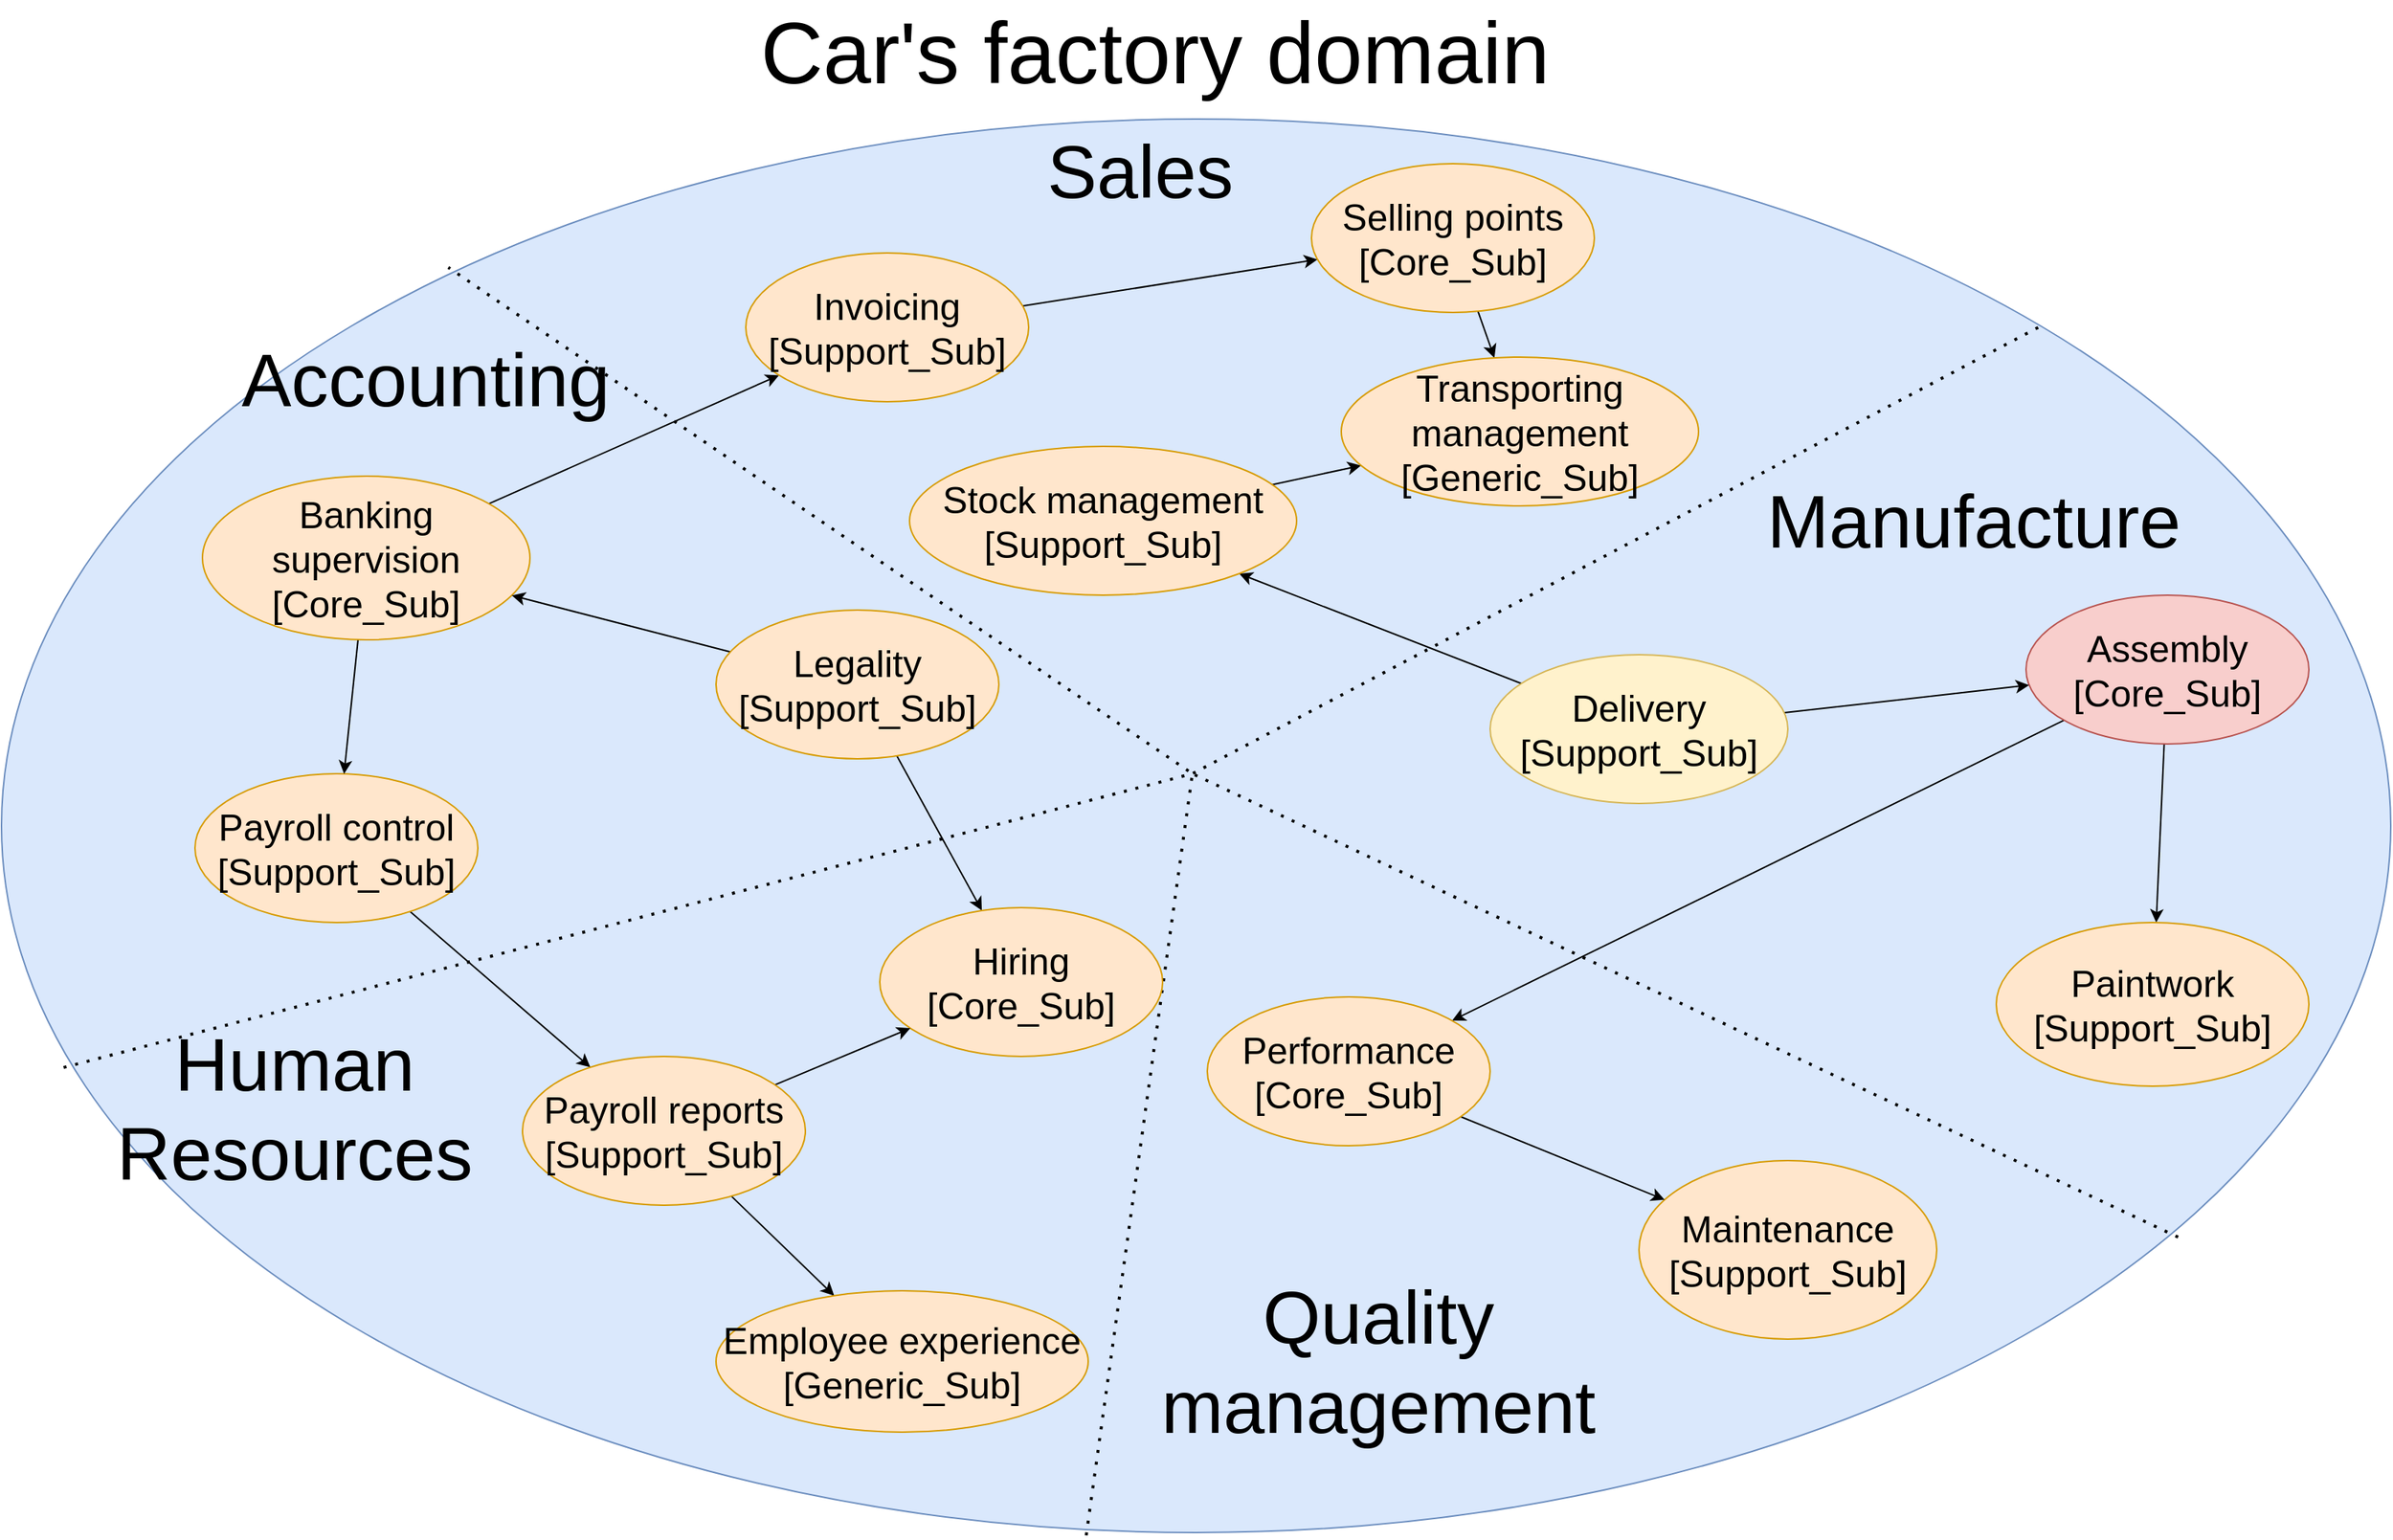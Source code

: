 <mxfile version="18.1.1" type="device" pages="4"><diagram id="NwYhkmY4dL-y3Oxm4M2Y" name="Domain"><mxGraphModel dx="2997" dy="2294" grid="1" gridSize="10" guides="1" tooltips="1" connect="1" arrows="1" fold="1" page="1" pageScale="1" pageWidth="827" pageHeight="1169" math="0" shadow="0"><root><mxCell id="0"/><mxCell id="1" parent="0"/><mxCell id="bATUXCTBznflrkrMerFJ-1" value="" style="ellipse;whiteSpace=wrap;html=1;fillColor=#dae8fc;strokeColor=#6c8ebf;" parent="1" vertex="1"><mxGeometry x="-430" y="-280" width="1605" height="950" as="geometry"/></mxCell><mxCell id="bATUXCTBznflrkrMerFJ-4" value="" style="endArrow=none;dashed=1;html=1;dashPattern=1 3;strokeWidth=2;rounded=0;exitX=0.454;exitY=1.002;exitDx=0;exitDy=0;entryX=0.187;entryY=0.105;entryDx=0;entryDy=0;exitPerimeter=0;entryPerimeter=0;" parent="1" source="bATUXCTBznflrkrMerFJ-1" target="bATUXCTBznflrkrMerFJ-1" edge="1"><mxGeometry width="50" height="50" relative="1" as="geometry"><mxPoint x="350" y="210" as="sourcePoint"/><mxPoint x="350" y="-130" as="targetPoint"/><Array as="points"><mxPoint x="370" y="160"/></Array></mxGeometry></mxCell><mxCell id="bATUXCTBznflrkrMerFJ-5" value="" style="endArrow=none;dashed=1;html=1;dashPattern=1 3;strokeWidth=2;rounded=0;exitX=0.026;exitY=0.671;exitDx=0;exitDy=0;entryX=1;entryY=0;entryDx=0;entryDy=0;exitPerimeter=0;" parent="1" source="bATUXCTBznflrkrMerFJ-1" target="bATUXCTBznflrkrMerFJ-1" edge="1"><mxGeometry width="50" height="50" relative="1" as="geometry"><mxPoint x="380" y="240" as="sourcePoint"/><mxPoint x="430" y="190" as="targetPoint"/><Array as="points"><mxPoint x="370" y="160"/></Array></mxGeometry></mxCell><mxCell id="bATUXCTBznflrkrMerFJ-6" value="" style="endArrow=none;dashed=1;html=1;dashPattern=1 3;strokeWidth=2;rounded=0;exitX=0.911;exitY=0.791;exitDx=0;exitDy=0;exitPerimeter=0;" parent="1" source="bATUXCTBznflrkrMerFJ-1" edge="1"><mxGeometry width="50" height="50" relative="1" as="geometry"><mxPoint x="380" y="240" as="sourcePoint"/><mxPoint x="370" y="160" as="targetPoint"/></mxGeometry></mxCell><mxCell id="bATUXCTBznflrkrMerFJ-52" style="edgeStyle=none;rounded=0;orthogonalLoop=1;jettySize=auto;html=1;fontSize=25;" parent="1" source="bATUXCTBznflrkrMerFJ-12" target="bATUXCTBznflrkrMerFJ-24" edge="1"><mxGeometry relative="1" as="geometry"/></mxCell><mxCell id="bATUXCTBznflrkrMerFJ-54" style="edgeStyle=none;rounded=0;orthogonalLoop=1;jettySize=auto;html=1;fontSize=25;" parent="1" source="bATUXCTBznflrkrMerFJ-12" target="bATUXCTBznflrkrMerFJ-36" edge="1"><mxGeometry relative="1" as="geometry"/></mxCell><mxCell id="bATUXCTBznflrkrMerFJ-12" value="Assembly&lt;br&gt;[Core_Sub]" style="ellipse;whiteSpace=wrap;html=1;fillColor=#f8cecc;strokeColor=#b85450;fontSize=25;" parent="1" vertex="1"><mxGeometry x="930" y="40" width="190" height="100" as="geometry"/></mxCell><mxCell id="bATUXCTBznflrkrMerFJ-53" style="edgeStyle=none;rounded=0;orthogonalLoop=1;jettySize=auto;html=1;fontSize=25;" parent="1" source="bATUXCTBznflrkrMerFJ-13" target="bATUXCTBznflrkrMerFJ-12" edge="1"><mxGeometry relative="1" as="geometry"/></mxCell><mxCell id="bATUXCTBznflrkrMerFJ-59" style="edgeStyle=none;rounded=0;orthogonalLoop=1;jettySize=auto;html=1;fontSize=25;" parent="1" source="bATUXCTBznflrkrMerFJ-13" target="bATUXCTBznflrkrMerFJ-42" edge="1"><mxGeometry relative="1" as="geometry"/></mxCell><mxCell id="bATUXCTBznflrkrMerFJ-13" value="Delivery&lt;br&gt;[Support_Sub]" style="ellipse;whiteSpace=wrap;html=1;fillColor=#fff2cc;strokeColor=#d6b656;fontSize=25;" parent="1" vertex="1"><mxGeometry x="570" y="80" width="200" height="100" as="geometry"/></mxCell><mxCell id="bATUXCTBznflrkrMerFJ-24" value="Paintwork&lt;br&gt;[Support_Sub]" style="ellipse;whiteSpace=wrap;html=1;fillColor=#ffe6cc;strokeColor=#d79b00;fontSize=25;" parent="1" vertex="1"><mxGeometry x="910" y="260" width="210" height="110" as="geometry"/></mxCell><mxCell id="bATUXCTBznflrkrMerFJ-27" value="&lt;font style=&quot;font-size: 50px;&quot;&gt;Accounting&lt;/font&gt;" style="text;html=1;strokeColor=none;fillColor=none;align=center;verticalAlign=middle;whiteSpace=wrap;rounded=0;" parent="1" vertex="1"><mxGeometry x="-250" y="-120" width="210" height="30" as="geometry"/></mxCell><mxCell id="bATUXCTBznflrkrMerFJ-28" value="&lt;span style=&quot;font-size: 50px;&quot;&gt;Manufacture&lt;/span&gt;" style="text;html=1;strokeColor=none;fillColor=none;align=center;verticalAlign=middle;whiteSpace=wrap;rounded=0;" parent="1" vertex="1"><mxGeometry x="780" y="-30" width="230" height="40" as="geometry"/></mxCell><mxCell id="bATUXCTBznflrkrMerFJ-29" value="&lt;font style=&quot;font-size: 50px;&quot;&gt;Quality management&lt;/font&gt;" style="text;html=1;strokeColor=none;fillColor=none;align=center;verticalAlign=middle;whiteSpace=wrap;rounded=0;" parent="1" vertex="1"><mxGeometry x="390" y="540" width="210" height="30" as="geometry"/></mxCell><mxCell id="bATUXCTBznflrkrMerFJ-30" value="&lt;font style=&quot;font-size: 50px;&quot;&gt;Sales&lt;/font&gt;" style="text;html=1;strokeColor=none;fillColor=none;align=center;verticalAlign=middle;whiteSpace=wrap;rounded=0;" parent="1" vertex="1"><mxGeometry x="230" y="-260" width="210" height="30" as="geometry"/></mxCell><mxCell id="bATUXCTBznflrkrMerFJ-31" value="&lt;font style=&quot;font-size: 50px;&quot;&gt;Human Resources&lt;/font&gt;" style="text;html=1;strokeColor=none;fillColor=none;align=center;verticalAlign=middle;whiteSpace=wrap;rounded=0;" parent="1" vertex="1"><mxGeometry x="-413" y="370" width="360" height="30" as="geometry"/></mxCell><mxCell id="bATUXCTBznflrkrMerFJ-34" style="edgeStyle=orthogonalEdgeStyle;rounded=0;orthogonalLoop=1;jettySize=auto;html=1;exitX=0.5;exitY=1;exitDx=0;exitDy=0;fontSize=50;" parent="1" source="bATUXCTBznflrkrMerFJ-31" target="bATUXCTBznflrkrMerFJ-31" edge="1"><mxGeometry relative="1" as="geometry"/></mxCell><mxCell id="bATUXCTBznflrkrMerFJ-35" value="Maintenance&lt;br&gt;[Support_Sub]" style="ellipse;whiteSpace=wrap;html=1;fillColor=#ffe6cc;strokeColor=#d79b00;fontSize=25;" parent="1" vertex="1"><mxGeometry x="670" y="420" width="200" height="120" as="geometry"/></mxCell><mxCell id="bATUXCTBznflrkrMerFJ-55" style="edgeStyle=none;rounded=0;orthogonalLoop=1;jettySize=auto;html=1;fontSize=25;" parent="1" source="bATUXCTBznflrkrMerFJ-36" target="bATUXCTBznflrkrMerFJ-35" edge="1"><mxGeometry relative="1" as="geometry"/></mxCell><mxCell id="bATUXCTBznflrkrMerFJ-36" value="Performance&lt;br&gt;[Core_Sub]" style="ellipse;whiteSpace=wrap;html=1;fillColor=#ffe6cc;strokeColor=#d79b00;fontSize=25;" parent="1" vertex="1"><mxGeometry x="380" y="310" width="190" height="100" as="geometry"/></mxCell><mxCell id="bATUXCTBznflrkrMerFJ-37" style="edgeStyle=orthogonalEdgeStyle;rounded=0;orthogonalLoop=1;jettySize=auto;html=1;exitX=0.5;exitY=1;exitDx=0;exitDy=0;fontSize=25;" parent="1" source="bATUXCTBznflrkrMerFJ-29" target="bATUXCTBznflrkrMerFJ-29" edge="1"><mxGeometry relative="1" as="geometry"/></mxCell><mxCell id="bATUXCTBznflrkrMerFJ-73" style="edgeStyle=none;rounded=0;orthogonalLoop=1;jettySize=auto;html=1;fontSize=25;" parent="1" source="bATUXCTBznflrkrMerFJ-38" target="bATUXCTBznflrkrMerFJ-47" edge="1"><mxGeometry relative="1" as="geometry"/></mxCell><mxCell id="bATUXCTBznflrkrMerFJ-38" value="Payroll control&lt;br&gt;[Support_Sub]" style="ellipse;whiteSpace=wrap;html=1;fillColor=#ffe6cc;strokeColor=#d79b00;fontSize=25;" parent="1" vertex="1"><mxGeometry x="-300" y="160" width="190" height="100" as="geometry"/></mxCell><mxCell id="bATUXCTBznflrkrMerFJ-61" style="edgeStyle=none;rounded=0;orthogonalLoop=1;jettySize=auto;html=1;fontSize=25;" parent="1" source="bATUXCTBznflrkrMerFJ-40" target="bATUXCTBznflrkrMerFJ-43" edge="1"><mxGeometry relative="1" as="geometry"/></mxCell><mxCell id="bATUXCTBznflrkrMerFJ-63" style="edgeStyle=none;rounded=0;orthogonalLoop=1;jettySize=auto;html=1;fontSize=25;" parent="1" source="bATUXCTBznflrkrMerFJ-40" target="bATUXCTBznflrkrMerFJ-38" edge="1"><mxGeometry relative="1" as="geometry"/></mxCell><mxCell id="bATUXCTBznflrkrMerFJ-40" value="Banking supervision&lt;br&gt;[Core_Sub]" style="ellipse;whiteSpace=wrap;html=1;fillColor=#ffe6cc;strokeColor=#d79b00;fontSize=25;" parent="1" vertex="1"><mxGeometry x="-295" y="-40" width="220" height="110" as="geometry"/></mxCell><mxCell id="bATUXCTBznflrkrMerFJ-64" style="edgeStyle=none;rounded=0;orthogonalLoop=1;jettySize=auto;html=1;fontSize=25;" parent="1" source="bATUXCTBznflrkrMerFJ-41" target="bATUXCTBznflrkrMerFJ-40" edge="1"><mxGeometry relative="1" as="geometry"/></mxCell><mxCell id="bATUXCTBznflrkrMerFJ-67" style="edgeStyle=none;rounded=0;orthogonalLoop=1;jettySize=auto;html=1;fontSize=25;" parent="1" source="bATUXCTBznflrkrMerFJ-41" target="bATUXCTBznflrkrMerFJ-46" edge="1"><mxGeometry relative="1" as="geometry"/></mxCell><mxCell id="bATUXCTBznflrkrMerFJ-41" value="Legality&lt;br&gt;[Support_Sub]" style="ellipse;whiteSpace=wrap;html=1;fillColor=#ffe6cc;strokeColor=#d79b00;fontSize=25;" parent="1" vertex="1"><mxGeometry x="50" y="50" width="190" height="100" as="geometry"/></mxCell><mxCell id="bATUXCTBznflrkrMerFJ-58" style="edgeStyle=none;rounded=0;orthogonalLoop=1;jettySize=auto;html=1;fontSize=25;" parent="1" source="bATUXCTBznflrkrMerFJ-42" target="bATUXCTBznflrkrMerFJ-45" edge="1"><mxGeometry relative="1" as="geometry"/></mxCell><mxCell id="bATUXCTBznflrkrMerFJ-42" value="Stock management&lt;br&gt;[Support_Sub]" style="ellipse;whiteSpace=wrap;html=1;fillColor=#ffe6cc;strokeColor=#d79b00;fontSize=25;" parent="1" vertex="1"><mxGeometry x="180" y="-60" width="260" height="100" as="geometry"/></mxCell><mxCell id="bATUXCTBznflrkrMerFJ-60" style="edgeStyle=none;rounded=0;orthogonalLoop=1;jettySize=auto;html=1;fontSize=25;" parent="1" source="bATUXCTBznflrkrMerFJ-43" target="bATUXCTBznflrkrMerFJ-44" edge="1"><mxGeometry relative="1" as="geometry"/></mxCell><mxCell id="bATUXCTBznflrkrMerFJ-43" value="Invoicing&lt;br&gt;[Support_Sub]" style="ellipse;whiteSpace=wrap;html=1;fillColor=#ffe6cc;strokeColor=#d79b00;fontSize=25;" parent="1" vertex="1"><mxGeometry x="70" y="-190" width="190" height="100" as="geometry"/></mxCell><mxCell id="bATUXCTBznflrkrMerFJ-56" style="edgeStyle=none;rounded=0;orthogonalLoop=1;jettySize=auto;html=1;fontSize=25;" parent="1" source="bATUXCTBznflrkrMerFJ-44" target="bATUXCTBznflrkrMerFJ-45" edge="1"><mxGeometry relative="1" as="geometry"/></mxCell><mxCell id="bATUXCTBznflrkrMerFJ-44" value="Selling points&lt;br&gt;[Core_Sub]" style="ellipse;whiteSpace=wrap;html=1;fillColor=#ffe6cc;strokeColor=#d79b00;fontSize=25;" parent="1" vertex="1"><mxGeometry x="450" y="-250" width="190" height="100" as="geometry"/></mxCell><mxCell id="bATUXCTBznflrkrMerFJ-45" value="Transporting management&lt;br&gt;[Generic_Sub]" style="ellipse;whiteSpace=wrap;html=1;fillColor=#ffe6cc;strokeColor=#d79b00;fontSize=25;" parent="1" vertex="1"><mxGeometry x="470" y="-120" width="240" height="100" as="geometry"/></mxCell><mxCell id="bATUXCTBznflrkrMerFJ-46" value="Hiring&lt;br&gt;[Core_Sub]" style="ellipse;whiteSpace=wrap;html=1;fillColor=#ffe6cc;strokeColor=#d79b00;fontSize=25;" parent="1" vertex="1"><mxGeometry x="160" y="250" width="190" height="100" as="geometry"/></mxCell><mxCell id="bATUXCTBznflrkrMerFJ-70" style="edgeStyle=none;rounded=0;orthogonalLoop=1;jettySize=auto;html=1;fontSize=25;" parent="1" source="bATUXCTBznflrkrMerFJ-47" target="bATUXCTBznflrkrMerFJ-46" edge="1"><mxGeometry relative="1" as="geometry"/></mxCell><mxCell id="bATUXCTBznflrkrMerFJ-71" style="edgeStyle=none;rounded=0;orthogonalLoop=1;jettySize=auto;html=1;fontSize=25;" parent="1" source="bATUXCTBznflrkrMerFJ-47" target="bATUXCTBznflrkrMerFJ-48" edge="1"><mxGeometry relative="1" as="geometry"/></mxCell><mxCell id="bATUXCTBznflrkrMerFJ-47" value="Payroll reports&lt;br&gt;[Support_Sub]" style="ellipse;whiteSpace=wrap;html=1;fillColor=#ffe6cc;strokeColor=#d79b00;fontSize=25;" parent="1" vertex="1"><mxGeometry x="-80" y="350" width="190" height="100" as="geometry"/></mxCell><mxCell id="bATUXCTBznflrkrMerFJ-48" value="Employee experience&lt;br&gt;[Generic_Sub]" style="ellipse;whiteSpace=wrap;html=1;fillColor=#ffe6cc;strokeColor=#d79b00;fontSize=25;" parent="1" vertex="1"><mxGeometry x="50" y="507.5" width="250" height="95" as="geometry"/></mxCell><mxCell id="bATUXCTBznflrkrMerFJ-69" style="edgeStyle=none;rounded=0;orthogonalLoop=1;jettySize=auto;html=1;exitX=0.5;exitY=1;exitDx=0;exitDy=0;fontSize=25;" parent="1" source="bATUXCTBznflrkrMerFJ-31" target="bATUXCTBznflrkrMerFJ-31" edge="1"><mxGeometry relative="1" as="geometry"/></mxCell><mxCell id="bATUXCTBznflrkrMerFJ-74" value="&lt;font style=&quot;font-size: 58px;&quot;&gt;Car's factory domain&lt;/font&gt;" style="text;html=1;strokeColor=none;fillColor=none;align=center;verticalAlign=middle;whiteSpace=wrap;rounded=0;" parent="1" vertex="1"><mxGeometry x="30" y="-340" width="630" height="30" as="geometry"/></mxCell></root></mxGraphModel></diagram><diagram id="S2kPuuSrw13PJ4Oc4BoZ" name="SubDomain"><mxGraphModel dx="3307" dy="1286" grid="1" gridSize="10" guides="1" tooltips="1" connect="1" arrows="1" fold="1" page="1" pageScale="1" pageWidth="827" pageHeight="1169" math="0" shadow="0"><root><mxCell id="0"/><mxCell id="1" parent="0"/><mxCell id="1atPlkbM6t8SjBCsRyhv-1" value="" style="rounded=1;whiteSpace=wrap;html=1;fontSize=25;fillColor=#f5f5f5;fontColor=#333333;strokeColor=#666666;" parent="1" vertex="1"><mxGeometry x="-70" y="531.5" width="1000" height="1028.5" as="geometry"/></mxCell><mxCell id="1atPlkbM6t8SjBCsRyhv-6" value="" style="rounded=1;whiteSpace=wrap;html=1;fontSize=25;fillColor=#f5f5f5;fontColor=#333333;strokeColor=#666666;" parent="1" vertex="1"><mxGeometry x="960" y="539" width="1100" height="1021" as="geometry"/></mxCell><mxCell id="1atPlkbM6t8SjBCsRyhv-9" style="edgeStyle=none;rounded=0;orthogonalLoop=1;jettySize=auto;html=1;fontSize=25;" parent="1" source="1atPlkbM6t8SjBCsRyhv-7" target="1atPlkbM6t8SjBCsRyhv-8" edge="1"><mxGeometry relative="1" as="geometry"><Array as="points"/></mxGeometry></mxCell><mxCell id="i-sM-HUiEYunbd82oEAk-4" style="edgeStyle=none;rounded=0;orthogonalLoop=1;jettySize=auto;html=1;fontSize=18;" parent="1" source="1atPlkbM6t8SjBCsRyhv-7" target="FoezoNY0Nd7aRtZArIHk-4" edge="1"><mxGeometry relative="1" as="geometry"><Array as="points"><mxPoint x="1080" y="750"/></Array></mxGeometry></mxCell><mxCell id="i-sM-HUiEYunbd82oEAk-5" style="edgeStyle=orthogonalEdgeStyle;rounded=0;orthogonalLoop=1;jettySize=auto;html=1;fontSize=18;" parent="1" source="1atPlkbM6t8SjBCsRyhv-7" target="FoezoNY0Nd7aRtZArIHk-6" edge="1"><mxGeometry relative="1" as="geometry"/></mxCell><mxCell id="i-sM-HUiEYunbd82oEAk-6" style="edgeStyle=orthogonalEdgeStyle;rounded=0;orthogonalLoop=1;jettySize=auto;html=1;fontSize=18;" parent="1" source="1atPlkbM6t8SjBCsRyhv-7" target="FoezoNY0Nd7aRtZArIHk-7" edge="1"><mxGeometry relative="1" as="geometry"><mxPoint x="1110" y="936" as="sourcePoint"/><Array as="points"><mxPoint x="1110" y="1285"/></Array></mxGeometry></mxCell><mxCell id="1atPlkbM6t8SjBCsRyhv-7" value="Station [AR]" style="rounded=1;whiteSpace=wrap;html=1;fontSize=18;fillColor=#FFFF66;strokeColor=#000000;" parent="1" vertex="1"><mxGeometry x="1010" y="980" width="140" height="55" as="geometry"/></mxCell><mxCell id="1atPlkbM6t8SjBCsRyhv-8" value="Type [VO]" style="ellipse;whiteSpace=wrap;html=1;fontSize=18;strokeColor=#b85450;fillColor=#f8cecc;" parent="1" vertex="1"><mxGeometry x="1022.5" y="1350" width="115" height="70" as="geometry"/></mxCell><mxCell id="i-sM-HUiEYunbd82oEAk-35" style="edgeStyle=orthogonalEdgeStyle;rounded=0;orthogonalLoop=1;jettySize=auto;html=1;fontSize=18;" parent="1" source="FoezoNY0Nd7aRtZArIHk-4" target="i-sM-HUiEYunbd82oEAk-30" edge="1"><mxGeometry relative="1" as="geometry"><Array as="points"><mxPoint x="1520" y="750"/><mxPoint x="1520" y="585"/></Array></mxGeometry></mxCell><mxCell id="i-sM-HUiEYunbd82oEAk-37" style="edgeStyle=orthogonalEdgeStyle;rounded=0;orthogonalLoop=1;jettySize=auto;html=1;fontSize=18;" parent="1" source="FoezoNY0Nd7aRtZArIHk-4" target="i-sM-HUiEYunbd82oEAk-32" edge="1"><mxGeometry relative="1" as="geometry"><Array as="points"><mxPoint x="1520" y="750"/><mxPoint x="1520" y="665"/></Array></mxGeometry></mxCell><mxCell id="i-sM-HUiEYunbd82oEAk-38" style="edgeStyle=orthogonalEdgeStyle;rounded=0;orthogonalLoop=1;jettySize=auto;html=1;fontSize=18;" parent="1" source="FoezoNY0Nd7aRtZArIHk-4" target="i-sM-HUiEYunbd82oEAk-33" edge="1"><mxGeometry relative="1" as="geometry"/></mxCell><mxCell id="i-sM-HUiEYunbd82oEAk-39" style="edgeStyle=orthogonalEdgeStyle;rounded=0;orthogonalLoop=1;jettySize=auto;html=1;fontSize=18;" parent="1" source="FoezoNY0Nd7aRtZArIHk-4" target="i-sM-HUiEYunbd82oEAk-34" edge="1"><mxGeometry relative="1" as="geometry"><Array as="points"><mxPoint x="1520" y="750"/><mxPoint x="1520" y="835"/></Array></mxGeometry></mxCell><mxCell id="FoezoNY0Nd7aRtZArIHk-4" value="PlantManager [E]" style="rhombus;whiteSpace=wrap;html=1;fontSize=18;strokeColor=#000000;fillColor=#CCCCFF;gradientColor=none;" parent="1" vertex="1"><mxGeometry x="1256.25" y="700" width="202.5" height="100" as="geometry"/></mxCell><mxCell id="i-sM-HUiEYunbd82oEAk-8" style="edgeStyle=orthogonalEdgeStyle;rounded=0;orthogonalLoop=1;jettySize=auto;html=1;fontSize=18;" parent="1" source="FoezoNY0Nd7aRtZArIHk-5" target="i-sM-HUiEYunbd82oEAk-7" edge="1"><mxGeometry relative="1" as="geometry"><Array as="points"><mxPoint x="520" y="730"/><mxPoint x="520" y="635"/></Array></mxGeometry></mxCell><mxCell id="i-sM-HUiEYunbd82oEAk-10" style="edgeStyle=orthogonalEdgeStyle;rounded=0;orthogonalLoop=1;jettySize=auto;html=1;fontSize=18;" parent="1" source="FoezoNY0Nd7aRtZArIHk-5" target="i-sM-HUiEYunbd82oEAk-9" edge="1"><mxGeometry relative="1" as="geometry"/></mxCell><mxCell id="FoezoNY0Nd7aRtZArIHk-5" value="Piece [E]" style="rhombus;whiteSpace=wrap;html=1;fontSize=18;strokeColor=#000000;fillColor=#CCCCFF;gradientColor=none;" parent="1" vertex="1"><mxGeometry x="306.88" y="690" width="195" height="80" as="geometry"/></mxCell><mxCell id="i-sM-HUiEYunbd82oEAk-45" style="edgeStyle=orthogonalEdgeStyle;rounded=0;orthogonalLoop=1;jettySize=auto;html=1;fontSize=18;" parent="1" source="FoezoNY0Nd7aRtZArIHk-6" target="i-sM-HUiEYunbd82oEAk-44" edge="1"><mxGeometry relative="1" as="geometry"><Array as="points"><mxPoint x="1520" y="1007"/><mxPoint x="1520" y="925"/></Array></mxGeometry></mxCell><mxCell id="i-sM-HUiEYunbd82oEAk-46" style="edgeStyle=orthogonalEdgeStyle;rounded=0;orthogonalLoop=1;jettySize=auto;html=1;fontSize=18;" parent="1" source="FoezoNY0Nd7aRtZArIHk-6" target="i-sM-HUiEYunbd82oEAk-43" edge="1"><mxGeometry relative="1" as="geometry"/></mxCell><mxCell id="i-sM-HUiEYunbd82oEAk-47" style="edgeStyle=orthogonalEdgeStyle;rounded=0;orthogonalLoop=1;jettySize=auto;html=1;fontSize=18;" parent="1" source="FoezoNY0Nd7aRtZArIHk-6" target="i-sM-HUiEYunbd82oEAk-42" edge="1"><mxGeometry relative="1" as="geometry"><Array as="points"><mxPoint x="1520" y="1007"/><mxPoint x="1520" y="1093"/></Array></mxGeometry></mxCell><mxCell id="FoezoNY0Nd7aRtZArIHk-6" value="DayReport [E]" style="rhombus;whiteSpace=wrap;html=1;fontSize=18;strokeColor=#000000;fillColor=#CCCCFF;gradientColor=none;" parent="1" vertex="1"><mxGeometry x="1253.75" y="957.5" width="207.5" height="100" as="geometry"/></mxCell><mxCell id="i-sM-HUiEYunbd82oEAk-49" style="edgeStyle=orthogonalEdgeStyle;rounded=0;orthogonalLoop=1;jettySize=auto;html=1;fontSize=18;" parent="1" source="FoezoNY0Nd7aRtZArIHk-7" target="i-sM-HUiEYunbd82oEAk-32" edge="1"><mxGeometry relative="1" as="geometry"><Array as="points"><mxPoint x="1920" y="1285"/><mxPoint x="1920" y="665"/></Array></mxGeometry></mxCell><mxCell id="i-sM-HUiEYunbd82oEAk-50" style="edgeStyle=orthogonalEdgeStyle;rounded=0;orthogonalLoop=1;jettySize=auto;html=1;fontSize=18;" parent="1" source="FoezoNY0Nd7aRtZArIHk-7" target="i-sM-HUiEYunbd82oEAk-33" edge="1"><mxGeometry relative="1" as="geometry"><Array as="points"><mxPoint x="1850" y="1285"/><mxPoint x="1850" y="750"/></Array></mxGeometry></mxCell><mxCell id="i-sM-HUiEYunbd82oEAk-52" style="edgeStyle=orthogonalEdgeStyle;rounded=0;orthogonalLoop=1;jettySize=auto;html=1;fontSize=18;" parent="1" source="FoezoNY0Nd7aRtZArIHk-7" target="i-sM-HUiEYunbd82oEAk-51" edge="1"><mxGeometry relative="1" as="geometry"><Array as="points"><mxPoint x="1500" y="1285"/><mxPoint x="1500" y="1390"/></Array></mxGeometry></mxCell><mxCell id="i-sM-HUiEYunbd82oEAk-54" style="edgeStyle=orthogonalEdgeStyle;rounded=0;orthogonalLoop=1;jettySize=auto;html=1;fontSize=18;" parent="1" source="FoezoNY0Nd7aRtZArIHk-7" target="i-sM-HUiEYunbd82oEAk-53" edge="1"><mxGeometry relative="1" as="geometry"><Array as="points"><mxPoint x="1500" y="1285"/><mxPoint x="1500" y="1205"/></Array></mxGeometry></mxCell><mxCell id="FoezoNY0Nd7aRtZArIHk-7" value="Employee [E]" style="rhombus;whiteSpace=wrap;html=1;fontSize=18;strokeColor=#000000;fillColor=#CCCCFF;gradientColor=none;" parent="1" vertex="1"><mxGeometry x="1253.75" y="1235" width="207.5" height="100" as="geometry"/></mxCell><mxCell id="i-sM-HUiEYunbd82oEAk-1" style="edgeStyle=orthogonalEdgeStyle;rounded=0;orthogonalLoop=1;jettySize=auto;html=1;fontSize=18;" parent="1" source="FoezoNY0Nd7aRtZArIHk-8" target="FoezoNY0Nd7aRtZArIHk-5" edge="1"><mxGeometry relative="1" as="geometry"><Array as="points"><mxPoint x="160" y="730"/></Array></mxGeometry></mxCell><mxCell id="i-sM-HUiEYunbd82oEAk-2" style="edgeStyle=none;rounded=0;orthogonalLoop=1;jettySize=auto;html=1;fontSize=18;" parent="1" source="FoezoNY0Nd7aRtZArIHk-8" target="FoezoNY0Nd7aRtZArIHk-9" edge="1"><mxGeometry relative="1" as="geometry"/></mxCell><mxCell id="i-sM-HUiEYunbd82oEAk-3" style="edgeStyle=orthogonalEdgeStyle;rounded=0;orthogonalLoop=1;jettySize=auto;html=1;fontSize=18;" parent="1" source="FoezoNY0Nd7aRtZArIHk-8" target="FoezoNY0Nd7aRtZArIHk-10" edge="1"><mxGeometry relative="1" as="geometry"><Array as="points"><mxPoint x="121" y="1370"/></Array></mxGeometry></mxCell><mxCell id="i-sM-HUiEYunbd82oEAk-29" style="edgeStyle=orthogonalEdgeStyle;rounded=0;orthogonalLoop=1;jettySize=auto;html=1;fontSize=18;" parent="1" source="FoezoNY0Nd7aRtZArIHk-8" target="i-sM-HUiEYunbd82oEAk-28" edge="1"><mxGeometry relative="1" as="geometry"/></mxCell><mxCell id="FoezoNY0Nd7aRtZArIHk-8" value="Car [AR]" style="rounded=1;whiteSpace=wrap;html=1;fontSize=18;fillColor=#FFFF66;strokeColor=#000000;" parent="1" vertex="1"><mxGeometry x="51.25" y="890" width="140" height="55" as="geometry"/></mxCell><mxCell id="i-sM-HUiEYunbd82oEAk-13" style="edgeStyle=orthogonalEdgeStyle;rounded=0;orthogonalLoop=1;jettySize=auto;html=1;fontSize=18;" parent="1" source="FoezoNY0Nd7aRtZArIHk-9" target="i-sM-HUiEYunbd82oEAk-12" edge="1"><mxGeometry relative="1" as="geometry"><Array as="points"><mxPoint x="560" y="915"/><mxPoint x="560" y="827"/></Array></mxGeometry></mxCell><mxCell id="i-sM-HUiEYunbd82oEAk-17" style="edgeStyle=orthogonalEdgeStyle;rounded=0;orthogonalLoop=1;jettySize=auto;html=1;fontSize=18;" parent="1" source="FoezoNY0Nd7aRtZArIHk-9" target="i-sM-HUiEYunbd82oEAk-16" edge="1"><mxGeometry relative="1" as="geometry"><Array as="points"><mxPoint x="620" y="915"/><mxPoint x="620" y="915"/></Array></mxGeometry></mxCell><mxCell id="i-sM-HUiEYunbd82oEAk-19" style="edgeStyle=orthogonalEdgeStyle;rounded=0;orthogonalLoop=1;jettySize=auto;html=1;fontSize=18;" parent="1" source="FoezoNY0Nd7aRtZArIHk-9" target="i-sM-HUiEYunbd82oEAk-18" edge="1"><mxGeometry relative="1" as="geometry"><Array as="points"><mxPoint x="560" y="915"/><mxPoint x="560" y="1020"/></Array></mxGeometry></mxCell><mxCell id="i-sM-HUiEYunbd82oEAk-25" style="edgeStyle=orthogonalEdgeStyle;rounded=0;orthogonalLoop=1;jettySize=auto;html=1;fontSize=18;" parent="1" source="FoezoNY0Nd7aRtZArIHk-9" target="i-sM-HUiEYunbd82oEAk-24" edge="1"><mxGeometry relative="1" as="geometry"><Array as="points"><mxPoint x="560" y="915"/><mxPoint x="560" y="1105"/></Array></mxGeometry></mxCell><mxCell id="FoezoNY0Nd7aRtZArIHk-9" value="Process [E]" style="rhombus;whiteSpace=wrap;html=1;fontSize=18;strokeColor=#000000;fillColor=#CCCCFF;gradientColor=none;" parent="1" vertex="1"><mxGeometry x="313.75" y="875" width="195" height="80" as="geometry"/></mxCell><mxCell id="i-sM-HUiEYunbd82oEAk-23" style="edgeStyle=orthogonalEdgeStyle;rounded=0;orthogonalLoop=1;jettySize=auto;html=1;fontSize=18;" parent="1" source="FoezoNY0Nd7aRtZArIHk-10" target="i-sM-HUiEYunbd82oEAk-22" edge="1"><mxGeometry relative="1" as="geometry"/></mxCell><mxCell id="i-sM-HUiEYunbd82oEAk-27" style="edgeStyle=orthogonalEdgeStyle;rounded=0;orthogonalLoop=1;jettySize=auto;html=1;fontSize=18;" parent="1" source="FoezoNY0Nd7aRtZArIHk-10" target="i-sM-HUiEYunbd82oEAk-26" edge="1"><mxGeometry relative="1" as="geometry"><Array as="points"><mxPoint x="560" y="1370"/><mxPoint x="560" y="1270"/></Array></mxGeometry></mxCell><mxCell id="TPsTUZ0qGSLbGwELuyUk-1" style="edgeStyle=orthogonalEdgeStyle;rounded=0;orthogonalLoop=1;jettySize=auto;html=1;fontSize=18;" parent="1" source="FoezoNY0Nd7aRtZArIHk-10" target="i-sM-HUiEYunbd82oEAk-16" edge="1"><mxGeometry relative="1" as="geometry"><Array as="points"><mxPoint x="424" y="1190"/><mxPoint x="840" y="1190"/><mxPoint x="840" y="912"/></Array></mxGeometry></mxCell><mxCell id="FoezoNY0Nd7aRtZArIHk-10" value="AssemblyReport [E]" style="rhombus;whiteSpace=wrap;html=1;fontSize=18;strokeColor=#000000;fillColor=#CCCCFF;gradientColor=none;" parent="1" vertex="1"><mxGeometry x="319.38" y="1320" width="208.75" height="100" as="geometry"/></mxCell><mxCell id="i-sM-HUiEYunbd82oEAk-7" value="Type [VO]" style="ellipse;whiteSpace=wrap;html=1;fontSize=18;strokeColor=#b85450;fillColor=#f8cecc;" parent="1" vertex="1"><mxGeometry x="622.5" y="600" width="115" height="70" as="geometry"/></mxCell><mxCell id="i-sM-HUiEYunbd82oEAk-9" value="Piece_Id&amp;nbsp;" style="ellipse;whiteSpace=wrap;html=1;fontSize=18;strokeColor=#b85450;fillColor=#f8cecc;" parent="1" vertex="1"><mxGeometry x="622.5" y="695" width="115" height="70" as="geometry"/></mxCell><mxCell id="i-sM-HUiEYunbd82oEAk-12" value="Type [VO]" style="ellipse;whiteSpace=wrap;html=1;fontSize=18;strokeColor=#b85450;fillColor=#f8cecc;" parent="1" vertex="1"><mxGeometry x="622.5" y="792.5" width="115" height="70" as="geometry"/></mxCell><mxCell id="i-sM-HUiEYunbd82oEAk-16" value="Description [VO]" style="ellipse;whiteSpace=wrap;html=1;fontSize=18;strokeColor=#b85450;fillColor=#f8cecc;" parent="1" vertex="1"><mxGeometry x="622.5" y="877.5" width="115" height="70" as="geometry"/></mxCell><mxCell id="i-sM-HUiEYunbd82oEAk-18" value="Process_Id" style="ellipse;whiteSpace=wrap;html=1;fontSize=18;strokeColor=#b85450;fillColor=#f8cecc;" parent="1" vertex="1"><mxGeometry x="610" y="980" width="140" height="70" as="geometry"/></mxCell><mxCell id="i-sM-HUiEYunbd82oEAk-22" value="TotalTime[VO]" style="ellipse;whiteSpace=wrap;html=1;fontSize=18;strokeColor=#b85450;fillColor=#f8cecc;" parent="1" vertex="1"><mxGeometry x="601.25" y="1335" width="115" height="70" as="geometry"/></mxCell><mxCell id="i-sM-HUiEYunbd82oEAk-24" value="Status [VO]" style="ellipse;whiteSpace=wrap;html=1;fontSize=18;strokeColor=#b85450;fillColor=#f8cecc;" parent="1" vertex="1"><mxGeometry x="622.5" y="1070" width="115" height="70" as="geometry"/></mxCell><mxCell id="i-sM-HUiEYunbd82oEAk-26" value="AssemblyReport_Id" style="ellipse;whiteSpace=wrap;html=1;fontSize=18;strokeColor=#b85450;fillColor=#f8cecc;" parent="1" vertex="1"><mxGeometry x="593.6" y="1240" width="172.81" height="70" as="geometry"/></mxCell><mxCell id="i-sM-HUiEYunbd82oEAk-28" value="Car_Id" style="ellipse;whiteSpace=wrap;html=1;fontSize=18;strokeColor=#b85450;fillColor=#f8cecc;" parent="1" vertex="1"><mxGeometry x="63.75" y="600" width="115" height="70" as="geometry"/></mxCell><mxCell id="i-sM-HUiEYunbd82oEAk-30" value="PlantManager_Id" style="ellipse;whiteSpace=wrap;html=1;fontSize=18;strokeColor=#b85450;fillColor=#f8cecc;" parent="1" vertex="1"><mxGeometry x="1557.5" y="550" width="170" height="70" as="geometry"/></mxCell><mxCell id="i-sM-HUiEYunbd82oEAk-32" value="Name [VO]" style="ellipse;whiteSpace=wrap;html=1;fontSize=18;strokeColor=#b85450;fillColor=#f8cecc;" parent="1" vertex="1"><mxGeometry x="1585" y="630" width="115" height="70" as="geometry"/></mxCell><mxCell id="i-sM-HUiEYunbd82oEAk-33" value="Identification [VO]" style="ellipse;whiteSpace=wrap;html=1;fontSize=18;strokeColor=#b85450;fillColor=#f8cecc;" parent="1" vertex="1"><mxGeometry x="1557.5" y="715" width="162.5" height="70" as="geometry"/></mxCell><mxCell id="i-sM-HUiEYunbd82oEAk-34" value="Shift [VO]" style="ellipse;whiteSpace=wrap;html=1;fontSize=18;strokeColor=#b85450;fillColor=#f8cecc;" parent="1" vertex="1"><mxGeometry x="1585" y="800" width="115" height="70" as="geometry"/></mxCell><mxCell id="i-sM-HUiEYunbd82oEAk-42" value="Description [VO]" style="ellipse;whiteSpace=wrap;html=1;fontSize=18;strokeColor=#b85450;fillColor=#f8cecc;" parent="1" vertex="1"><mxGeometry x="1568.13" y="1057.5" width="148.75" height="70" as="geometry"/></mxCell><mxCell id="i-sM-HUiEYunbd82oEAk-43" value="AmountProduced [VO]" style="ellipse;whiteSpace=wrap;html=1;fontSize=18;strokeColor=#b85450;fillColor=#f8cecc;" parent="1" vertex="1"><mxGeometry x="1553.13" y="972.5" width="178.75" height="70" as="geometry"/></mxCell><mxCell id="i-sM-HUiEYunbd82oEAk-44" value="DayReport_Id" style="ellipse;whiteSpace=wrap;html=1;fontSize=18;strokeColor=#b85450;fillColor=#f8cecc;" parent="1" vertex="1"><mxGeometry x="1571.25" y="890" width="148.75" height="70" as="geometry"/></mxCell><mxCell id="i-sM-HUiEYunbd82oEAk-51" value="JobTitle [VO]" style="ellipse;whiteSpace=wrap;html=1;fontSize=18;strokeColor=#b85450;fillColor=#f8cecc;" parent="1" vertex="1"><mxGeometry x="1564.37" y="1350" width="148.75" height="70" as="geometry"/></mxCell><mxCell id="i-sM-HUiEYunbd82oEAk-53" value="Employee_Id" style="ellipse;whiteSpace=wrap;html=1;fontSize=18;strokeColor=#b85450;fillColor=#f8cecc;" parent="1" vertex="1"><mxGeometry x="1564.38" y="1170" width="148.75" height="70" as="geometry"/></mxCell></root></mxGraphModel></diagram><diagram id="U7sNOSQpTKZuVq0XiqSx" name="Model"><mxGraphModel dx="2274" dy="1919" grid="1" gridSize="10" guides="1" tooltips="1" connect="1" arrows="1" fold="1" page="1" pageScale="1" pageWidth="827" pageHeight="1169" math="0" shadow="0"><root><mxCell id="0"/><mxCell id="1" parent="0"/><mxCell id="9MNR0CFo6rZkVr3eJQPU-5" style="edgeStyle=orthogonalEdgeStyle;rounded=0;orthogonalLoop=1;jettySize=auto;html=1;fontSize=18;" parent="1" source="3oIjk5g_iE-iU4XCzHut-1" target="UXu6uquuQlxbvCyImYXj-40" edge="1"><mxGeometry relative="1" as="geometry"><Array as="points"><mxPoint x="90" y="350"/><mxPoint x="-245" y="350"/></Array></mxGeometry></mxCell><mxCell id="9MNR0CFo6rZkVr3eJQPU-6" style="edgeStyle=orthogonalEdgeStyle;rounded=0;orthogonalLoop=1;jettySize=auto;html=1;fontSize=18;" parent="1" source="3oIjk5g_iE-iU4XCzHut-1" target="UXu6uquuQlxbvCyImYXj-14" edge="1"><mxGeometry relative="1" as="geometry"><Array as="points"><mxPoint x="90" y="280"/><mxPoint x="90" y="280"/></Array></mxGeometry></mxCell><mxCell id="9MNR0CFo6rZkVr3eJQPU-7" style="edgeStyle=orthogonalEdgeStyle;rounded=0;orthogonalLoop=1;jettySize=auto;html=1;fontSize=18;" parent="1" source="3oIjk5g_iE-iU4XCzHut-1" target="UXu6uquuQlxbvCyImYXj-27" edge="1"><mxGeometry relative="1" as="geometry"><Array as="points"><mxPoint x="90" y="350"/><mxPoint x="630" y="350"/></Array></mxGeometry></mxCell><mxCell id="3oIjk5g_iE-iU4XCzHut-1" value="Car [AR]" style="shape=table;startSize=30;container=1;collapsible=1;childLayout=tableLayout;fixedRows=1;rowLines=0;fontStyle=1;align=center;resizeLast=1;fontSize=18;strokeColor=#d6b656;fillColor=#fff2cc;" parent="1" vertex="1"><mxGeometry x="-9" y="-232.5" width="270" height="505" as="geometry"/></mxCell><mxCell id="3oIjk5g_iE-iU4XCzHut-5" value="" style="shape=tableRow;horizontal=0;startSize=0;swimlaneHead=0;swimlaneBody=0;fillColor=none;collapsible=0;dropTarget=0;points=[[0,0.5],[1,0.5]];portConstraint=eastwest;top=0;left=0;right=0;bottom=0;fontSize=18;strokeColor=#000000;" parent="3oIjk5g_iE-iU4XCzHut-1" vertex="1"><mxGeometry y="30" width="270" height="30" as="geometry"/></mxCell><mxCell id="3oIjk5g_iE-iU4XCzHut-6" value="[E]" style="shape=partialRectangle;connectable=0;fillColor=none;top=0;left=0;bottom=0;right=0;editable=1;overflow=hidden;fontSize=18;strokeColor=#000000;" parent="3oIjk5g_iE-iU4XCzHut-5" vertex="1"><mxGeometry width="30" height="30" as="geometry"><mxRectangle width="30" height="30" as="alternateBounds"/></mxGeometry></mxCell><mxCell id="3oIjk5g_iE-iU4XCzHut-7" value="Set&lt;Piece&gt;" style="shape=partialRectangle;connectable=0;fillColor=none;top=0;left=0;bottom=0;right=0;align=left;spacingLeft=6;overflow=hidden;fontSize=18;strokeColor=#000000;" parent="3oIjk5g_iE-iU4XCzHut-5" vertex="1"><mxGeometry x="30" width="240" height="30" as="geometry"><mxRectangle width="240" height="30" as="alternateBounds"/></mxGeometry></mxCell><mxCell id="CvY462Fa6FbEhiaMD0Tk-4" value="" style="shape=tableRow;horizontal=0;startSize=0;swimlaneHead=0;swimlaneBody=0;fillColor=none;collapsible=0;dropTarget=0;points=[[0,0.5],[1,0.5]];portConstraint=eastwest;top=0;left=0;right=0;bottom=0;fontSize=18;strokeColor=#000000;" parent="3oIjk5g_iE-iU4XCzHut-1" vertex="1"><mxGeometry y="60" width="270" height="30" as="geometry"/></mxCell><mxCell id="CvY462Fa6FbEhiaMD0Tk-5" value="[E]" style="shape=partialRectangle;connectable=0;fillColor=none;top=0;left=0;bottom=0;right=0;editable=1;overflow=hidden;fontSize=18;strokeColor=#000000;" parent="CvY462Fa6FbEhiaMD0Tk-4" vertex="1"><mxGeometry width="30" height="30" as="geometry"><mxRectangle width="30" height="30" as="alternateBounds"/></mxGeometry></mxCell><mxCell id="CvY462Fa6FbEhiaMD0Tk-6" value="Set&lt;Process&gt;" style="shape=partialRectangle;connectable=0;fillColor=none;top=0;left=0;bottom=0;right=0;align=left;spacingLeft=6;overflow=hidden;fontSize=18;strokeColor=#000000;" parent="CvY462Fa6FbEhiaMD0Tk-4" vertex="1"><mxGeometry x="30" width="240" height="30" as="geometry"><mxRectangle width="240" height="30" as="alternateBounds"/></mxGeometry></mxCell><mxCell id="CvY462Fa6FbEhiaMD0Tk-7" value="" style="shape=tableRow;horizontal=0;startSize=0;swimlaneHead=0;swimlaneBody=0;fillColor=none;collapsible=0;dropTarget=0;points=[[0,0.5],[1,0.5]];portConstraint=eastwest;top=0;left=0;right=0;bottom=0;fontSize=18;strokeColor=#000000;" parent="3oIjk5g_iE-iU4XCzHut-1" vertex="1"><mxGeometry y="90" width="270" height="30" as="geometry"/></mxCell><mxCell id="CvY462Fa6FbEhiaMD0Tk-8" value="[E]" style="shape=partialRectangle;connectable=0;fillColor=none;top=0;left=0;bottom=0;right=0;editable=1;overflow=hidden;fontSize=18;strokeColor=#000000;" parent="CvY462Fa6FbEhiaMD0Tk-7" vertex="1"><mxGeometry width="30" height="30" as="geometry"><mxRectangle width="30" height="30" as="alternateBounds"/></mxGeometry></mxCell><mxCell id="CvY462Fa6FbEhiaMD0Tk-9" value="AssemblyReport_Id" style="shape=partialRectangle;connectable=0;fillColor=none;top=0;left=0;bottom=0;right=0;align=left;spacingLeft=6;overflow=hidden;fontSize=18;strokeColor=#000000;" parent="CvY462Fa6FbEhiaMD0Tk-7" vertex="1"><mxGeometry x="30" width="240" height="30" as="geometry"><mxRectangle width="240" height="30" as="alternateBounds"/></mxGeometry></mxCell><mxCell id="Q59MJ0NYdaxzxOzLndWR-4" value="" style="shape=tableRow;horizontal=0;startSize=0;swimlaneHead=0;swimlaneBody=0;fillColor=none;collapsible=0;dropTarget=0;points=[[0,0.5],[1,0.5]];portConstraint=eastwest;top=0;left=0;right=0;bottom=0;fontSize=18;strokeColor=#000000;" parent="3oIjk5g_iE-iU4XCzHut-1" vertex="1"><mxGeometry y="120" width="270" height="30" as="geometry"/></mxCell><mxCell id="Q59MJ0NYdaxzxOzLndWR-5" value="[VO]" style="shape=partialRectangle;connectable=0;fillColor=none;top=0;left=0;bottom=0;right=0;editable=1;overflow=hidden;fontSize=13;strokeColor=#000000;" parent="Q59MJ0NYdaxzxOzLndWR-4" vertex="1"><mxGeometry width="30" height="30" as="geometry"><mxRectangle width="30" height="30" as="alternateBounds"/></mxGeometry></mxCell><mxCell id="Q59MJ0NYdaxzxOzLndWR-6" value="Manufacturer" style="shape=partialRectangle;connectable=0;fillColor=none;top=0;left=0;bottom=0;right=0;align=left;spacingLeft=6;overflow=hidden;fontSize=18;strokeColor=#000000;" parent="Q59MJ0NYdaxzxOzLndWR-4" vertex="1"><mxGeometry x="30" width="240" height="30" as="geometry"><mxRectangle width="240" height="30" as="alternateBounds"/></mxGeometry></mxCell><mxCell id="3oIjk5g_iE-iU4XCzHut-2" value="" style="shape=tableRow;horizontal=0;startSize=0;swimlaneHead=0;swimlaneBody=0;fillColor=none;collapsible=0;dropTarget=0;points=[[0,0.5],[1,0.5]];portConstraint=eastwest;top=0;left=0;right=0;bottom=1;fontSize=18;strokeColor=#000000;" parent="3oIjk5g_iE-iU4XCzHut-1" vertex="1"><mxGeometry y="150" width="270" height="30" as="geometry"/></mxCell><mxCell id="3oIjk5g_iE-iU4XCzHut-3" value="[Id]" style="shape=partialRectangle;connectable=0;fillColor=none;top=0;left=0;bottom=0;right=0;fontStyle=1;overflow=hidden;fontSize=18;strokeColor=#000000;" parent="3oIjk5g_iE-iU4XCzHut-2" vertex="1"><mxGeometry width="30" height="30" as="geometry"><mxRectangle width="30" height="30" as="alternateBounds"/></mxGeometry></mxCell><mxCell id="3oIjk5g_iE-iU4XCzHut-4" value="Car_Id" style="shape=partialRectangle;connectable=0;fillColor=none;top=0;left=0;bottom=0;right=0;align=left;spacingLeft=6;fontStyle=1;overflow=hidden;fontSize=18;strokeColor=#000000;" parent="3oIjk5g_iE-iU4XCzHut-2" vertex="1"><mxGeometry x="30" width="240" height="30" as="geometry"><mxRectangle width="240" height="30" as="alternateBounds"/></mxGeometry></mxCell><mxCell id="3oIjk5g_iE-iU4XCzHut-8" value="" style="shape=tableRow;horizontal=0;startSize=0;swimlaneHead=0;swimlaneBody=0;fillColor=none;collapsible=0;dropTarget=0;points=[[0,0.5],[1,0.5]];portConstraint=eastwest;top=0;left=0;right=0;bottom=0;fontSize=18;strokeColor=#000000;" parent="3oIjk5g_iE-iU4XCzHut-1" vertex="1"><mxGeometry y="180" width="270" height="30" as="geometry"/></mxCell><mxCell id="3oIjk5g_iE-iU4XCzHut-9" value="" style="shape=partialRectangle;connectable=0;fillColor=none;top=0;left=0;bottom=0;right=0;editable=1;overflow=hidden;fontSize=18;strokeColor=#000000;" parent="3oIjk5g_iE-iU4XCzHut-8" vertex="1"><mxGeometry width="30" height="30" as="geometry"><mxRectangle width="30" height="30" as="alternateBounds"/></mxGeometry></mxCell><mxCell id="3oIjk5g_iE-iU4XCzHut-10" value="addPiece()" style="shape=partialRectangle;connectable=0;fillColor=none;top=0;left=0;bottom=0;right=0;align=left;spacingLeft=6;overflow=hidden;fontSize=18;strokeColor=#000000;" parent="3oIjk5g_iE-iU4XCzHut-8" vertex="1"><mxGeometry x="30" width="240" height="30" as="geometry"><mxRectangle width="240" height="30" as="alternateBounds"/></mxGeometry></mxCell><mxCell id="3oIjk5g_iE-iU4XCzHut-11" value="" style="shape=tableRow;horizontal=0;startSize=0;swimlaneHead=0;swimlaneBody=0;fillColor=none;collapsible=0;dropTarget=0;points=[[0,0.5],[1,0.5]];portConstraint=eastwest;top=0;left=0;right=0;bottom=0;fontSize=18;strokeColor=#000000;" parent="3oIjk5g_iE-iU4XCzHut-1" vertex="1"><mxGeometry y="210" width="270" height="30" as="geometry"/></mxCell><mxCell id="3oIjk5g_iE-iU4XCzHut-12" value="" style="shape=partialRectangle;connectable=0;fillColor=none;top=0;left=0;bottom=0;right=0;editable=1;overflow=hidden;fontSize=18;strokeColor=#000000;" parent="3oIjk5g_iE-iU4XCzHut-11" vertex="1"><mxGeometry width="30" height="30" as="geometry"><mxRectangle width="30" height="30" as="alternateBounds"/></mxGeometry></mxCell><mxCell id="3oIjk5g_iE-iU4XCzHut-13" value="addProcess()" style="shape=partialRectangle;connectable=0;fillColor=none;top=0;left=0;bottom=0;right=0;align=left;spacingLeft=6;overflow=hidden;fontSize=18;strokeColor=#000000;" parent="3oIjk5g_iE-iU4XCzHut-11" vertex="1"><mxGeometry x="30" width="240" height="30" as="geometry"><mxRectangle width="240" height="30" as="alternateBounds"/></mxGeometry></mxCell><mxCell id="I6PZ_RgkE_rO-gM4-YR7-37" value="" style="shape=tableRow;horizontal=0;startSize=0;swimlaneHead=0;swimlaneBody=0;fillColor=none;collapsible=0;dropTarget=0;points=[[0,0.5],[1,0.5]];portConstraint=eastwest;top=0;left=0;right=0;bottom=0;fontSize=18;strokeColor=#000000;" parent="3oIjk5g_iE-iU4XCzHut-1" vertex="1"><mxGeometry y="240" width="270" height="30" as="geometry"/></mxCell><mxCell id="I6PZ_RgkE_rO-gM4-YR7-38" value="" style="shape=partialRectangle;connectable=0;fillColor=none;top=0;left=0;bottom=0;right=0;editable=1;overflow=hidden;fontSize=18;strokeColor=#000000;" parent="I6PZ_RgkE_rO-gM4-YR7-37" vertex="1"><mxGeometry width="30" height="30" as="geometry"><mxRectangle width="30" height="30" as="alternateBounds"/></mxGeometry></mxCell><mxCell id="I6PZ_RgkE_rO-gM4-YR7-39" value="addAssemblyReportId()" style="shape=partialRectangle;connectable=0;fillColor=none;top=0;left=0;bottom=0;right=0;align=left;spacingLeft=6;overflow=hidden;fontSize=18;strokeColor=#000000;" parent="I6PZ_RgkE_rO-gM4-YR7-37" vertex="1"><mxGeometry x="30" width="240" height="30" as="geometry"><mxRectangle width="240" height="30" as="alternateBounds"/></mxGeometry></mxCell><mxCell id="I6PZ_RgkE_rO-gM4-YR7-50" value="" style="shape=tableRow;horizontal=0;startSize=0;swimlaneHead=0;swimlaneBody=0;fillColor=none;collapsible=0;dropTarget=0;points=[[0,0.5],[1,0.5]];portConstraint=eastwest;top=0;left=0;right=0;bottom=0;fontSize=18;strokeColor=#000000;" parent="3oIjk5g_iE-iU4XCzHut-1" vertex="1"><mxGeometry y="270" width="270" height="25" as="geometry"/></mxCell><mxCell id="I6PZ_RgkE_rO-gM4-YR7-51" value="" style="shape=partialRectangle;connectable=0;fillColor=none;top=0;left=0;bottom=0;right=0;editable=1;overflow=hidden;fontSize=18;strokeColor=#000000;" parent="I6PZ_RgkE_rO-gM4-YR7-50" vertex="1"><mxGeometry width="30" height="25" as="geometry"><mxRectangle width="30" height="25" as="alternateBounds"/></mxGeometry></mxCell><mxCell id="I6PZ_RgkE_rO-gM4-YR7-52" value="changePiece()" style="shape=partialRectangle;connectable=0;fillColor=none;top=0;left=0;bottom=0;right=0;align=left;spacingLeft=6;overflow=hidden;fontSize=18;strokeColor=#000000;" parent="I6PZ_RgkE_rO-gM4-YR7-50" vertex="1"><mxGeometry x="30" width="240" height="25" as="geometry"><mxRectangle width="240" height="25" as="alternateBounds"/></mxGeometry></mxCell><mxCell id="Q59MJ0NYdaxzxOzLndWR-8" value="" style="shape=tableRow;horizontal=0;startSize=0;swimlaneHead=0;swimlaneBody=0;fillColor=none;collapsible=0;dropTarget=0;points=[[0,0.5],[1,0.5]];portConstraint=eastwest;top=0;left=0;right=0;bottom=0;fontSize=18;strokeColor=#000000;" parent="3oIjk5g_iE-iU4XCzHut-1" vertex="1"><mxGeometry y="295" width="270" height="25" as="geometry"/></mxCell><mxCell id="Q59MJ0NYdaxzxOzLndWR-9" value="" style="shape=partialRectangle;connectable=0;fillColor=none;top=0;left=0;bottom=0;right=0;editable=1;overflow=hidden;fontSize=18;strokeColor=#000000;" parent="Q59MJ0NYdaxzxOzLndWR-8" vertex="1"><mxGeometry width="30" height="25" as="geometry"><mxRectangle width="30" height="25" as="alternateBounds"/></mxGeometry></mxCell><mxCell id="Q59MJ0NYdaxzxOzLndWR-10" value="updateManufacturer()" style="shape=partialRectangle;connectable=0;fillColor=none;top=0;left=0;bottom=0;right=0;align=left;spacingLeft=6;overflow=hidden;fontSize=18;strokeColor=#000000;" parent="Q59MJ0NYdaxzxOzLndWR-8" vertex="1"><mxGeometry x="30" width="240" height="25" as="geometry"><mxRectangle width="240" height="25" as="alternateBounds"/></mxGeometry></mxCell><mxCell id="MlBsfjt20OKsUZmzPlzU-1" value="" style="shape=tableRow;horizontal=0;startSize=0;swimlaneHead=0;swimlaneBody=0;fillColor=none;collapsible=0;dropTarget=0;points=[[0,0.5],[1,0.5]];portConstraint=eastwest;top=0;left=0;right=0;bottom=0;fontSize=18;strokeColor=#000000;" parent="3oIjk5g_iE-iU4XCzHut-1" vertex="1"><mxGeometry y="320" width="270" height="25" as="geometry"/></mxCell><mxCell id="MlBsfjt20OKsUZmzPlzU-2" value="" style="shape=partialRectangle;connectable=0;fillColor=none;top=0;left=0;bottom=0;right=0;editable=1;overflow=hidden;fontSize=18;strokeColor=#000000;" parent="MlBsfjt20OKsUZmzPlzU-1" vertex="1"><mxGeometry width="30" height="25" as="geometry"><mxRectangle width="30" height="25" as="alternateBounds"/></mxGeometry></mxCell><mxCell id="MlBsfjt20OKsUZmzPlzU-3" value="changeStatusProcess()" style="shape=partialRectangle;connectable=0;fillColor=none;top=0;left=0;bottom=0;right=0;align=left;spacingLeft=6;overflow=hidden;fontSize=18;strokeColor=#000000;" parent="MlBsfjt20OKsUZmzPlzU-1" vertex="1"><mxGeometry x="30" width="240" height="25" as="geometry"><mxRectangle width="240" height="25" as="alternateBounds"/></mxGeometry></mxCell><mxCell id="I6PZ_RgkE_rO-gM4-YR7-40" value="" style="shape=tableRow;horizontal=0;startSize=0;swimlaneHead=0;swimlaneBody=0;fillColor=none;collapsible=0;dropTarget=0;points=[[0,0.5],[1,0.5]];portConstraint=eastwest;top=1;left=0;right=0;bottom=0;fontSize=18;strokeColor=#000000;" parent="3oIjk5g_iE-iU4XCzHut-1" vertex="1"><mxGeometry y="345" width="270" height="30" as="geometry"/></mxCell><mxCell id="I6PZ_RgkE_rO-gM4-YR7-41" value="" style="shape=partialRectangle;connectable=0;fillColor=none;top=0;left=0;bottom=0;right=0;editable=1;overflow=hidden;fontSize=18;strokeColor=#000000;" parent="I6PZ_RgkE_rO-gM4-YR7-40" vertex="1"><mxGeometry width="30" height="30" as="geometry"><mxRectangle width="30" height="30" as="alternateBounds"/></mxGeometry></mxCell><mxCell id="I6PZ_RgkE_rO-gM4-YR7-42" value="PieceAdded" style="shape=partialRectangle;connectable=0;fillColor=none;top=0;left=0;bottom=0;right=0;align=left;spacingLeft=6;overflow=hidden;fontSize=18;strokeColor=#000000;sketch=0;shadow=0;labelBorderColor=none;labelBackgroundColor=none;" parent="I6PZ_RgkE_rO-gM4-YR7-40" vertex="1"><mxGeometry x="30" width="240" height="30" as="geometry"><mxRectangle width="240" height="30" as="alternateBounds"/></mxGeometry></mxCell><mxCell id="I6PZ_RgkE_rO-gM4-YR7-43" value="" style="shape=tableRow;horizontal=0;startSize=0;swimlaneHead=0;swimlaneBody=0;fillColor=none;collapsible=0;dropTarget=0;points=[[0,0.5],[1,0.5]];portConstraint=eastwest;top=0;left=0;right=0;bottom=0;fontSize=18;strokeColor=#000000;" parent="3oIjk5g_iE-iU4XCzHut-1" vertex="1"><mxGeometry y="375" width="270" height="30" as="geometry"/></mxCell><mxCell id="I6PZ_RgkE_rO-gM4-YR7-44" value="" style="shape=partialRectangle;connectable=0;fillColor=none;top=0;left=0;bottom=0;right=0;editable=1;overflow=hidden;fontSize=18;strokeColor=#000000;" parent="I6PZ_RgkE_rO-gM4-YR7-43" vertex="1"><mxGeometry width="30" height="30" as="geometry"><mxRectangle width="30" height="30" as="alternateBounds"/></mxGeometry></mxCell><mxCell id="I6PZ_RgkE_rO-gM4-YR7-45" value="ProcessAdded" style="shape=partialRectangle;connectable=0;fillColor=none;top=0;left=0;bottom=0;right=0;align=left;spacingLeft=6;overflow=hidden;fontSize=18;strokeColor=#000000;" parent="I6PZ_RgkE_rO-gM4-YR7-43" vertex="1"><mxGeometry x="30" width="240" height="30" as="geometry"><mxRectangle width="240" height="30" as="alternateBounds"/></mxGeometry></mxCell><mxCell id="I6PZ_RgkE_rO-gM4-YR7-46" value="" style="shape=tableRow;horizontal=0;startSize=0;swimlaneHead=0;swimlaneBody=0;fillColor=none;collapsible=0;dropTarget=0;points=[[0,0.5],[1,0.5]];portConstraint=eastwest;top=0;left=0;right=0;bottom=0;fontSize=18;strokeColor=#000000;" parent="3oIjk5g_iE-iU4XCzHut-1" vertex="1"><mxGeometry y="405" width="270" height="30" as="geometry"/></mxCell><mxCell id="I6PZ_RgkE_rO-gM4-YR7-47" value="" style="shape=partialRectangle;connectable=0;fillColor=none;top=0;left=0;bottom=0;right=0;editable=1;overflow=hidden;fontSize=18;strokeColor=#000000;" parent="I6PZ_RgkE_rO-gM4-YR7-46" vertex="1"><mxGeometry width="30" height="30" as="geometry"><mxRectangle width="30" height="30" as="alternateBounds"/></mxGeometry></mxCell><mxCell id="I6PZ_RgkE_rO-gM4-YR7-48" value="AssemblyReportIdAdded" style="shape=partialRectangle;connectable=0;fillColor=none;top=0;left=0;bottom=0;right=0;align=left;spacingLeft=6;overflow=hidden;fontSize=18;strokeColor=#000000;" parent="I6PZ_RgkE_rO-gM4-YR7-46" vertex="1"><mxGeometry x="30" width="240" height="30" as="geometry"><mxRectangle width="240" height="30" as="alternateBounds"/></mxGeometry></mxCell><mxCell id="I6PZ_RgkE_rO-gM4-YR7-56" value="" style="shape=tableRow;horizontal=0;startSize=0;swimlaneHead=0;swimlaneBody=0;fillColor=none;collapsible=0;dropTarget=0;points=[[0,0.5],[1,0.5]];portConstraint=eastwest;top=0;left=0;right=0;bottom=0;fontSize=18;strokeColor=#000000;" parent="3oIjk5g_iE-iU4XCzHut-1" vertex="1"><mxGeometry y="435" width="270" height="30" as="geometry"/></mxCell><mxCell id="I6PZ_RgkE_rO-gM4-YR7-57" value="" style="shape=partialRectangle;connectable=0;fillColor=none;top=0;left=0;bottom=0;right=0;editable=1;overflow=hidden;fontSize=18;strokeColor=#000000;" parent="I6PZ_RgkE_rO-gM4-YR7-56" vertex="1"><mxGeometry width="30" height="30" as="geometry"><mxRectangle width="30" height="30" as="alternateBounds"/></mxGeometry></mxCell><mxCell id="I6PZ_RgkE_rO-gM4-YR7-58" value="PieceChanged" style="shape=partialRectangle;connectable=0;fillColor=none;top=0;left=0;bottom=0;right=0;align=left;spacingLeft=6;overflow=hidden;fontSize=18;strokeColor=#000000;" parent="I6PZ_RgkE_rO-gM4-YR7-56" vertex="1"><mxGeometry x="30" width="240" height="30" as="geometry"><mxRectangle width="240" height="30" as="alternateBounds"/></mxGeometry></mxCell><mxCell id="Q59MJ0NYdaxzxOzLndWR-11" value="" style="shape=tableRow;horizontal=0;startSize=0;swimlaneHead=0;swimlaneBody=0;fillColor=none;collapsible=0;dropTarget=0;points=[[0,0.5],[1,0.5]];portConstraint=eastwest;top=0;left=0;right=0;bottom=0;fontSize=18;strokeColor=#000000;" parent="3oIjk5g_iE-iU4XCzHut-1" vertex="1"><mxGeometry y="465" width="270" height="30" as="geometry"/></mxCell><mxCell id="Q59MJ0NYdaxzxOzLndWR-12" value="" style="shape=partialRectangle;connectable=0;fillColor=none;top=0;left=0;bottom=0;right=0;editable=1;overflow=hidden;fontSize=18;strokeColor=#000000;" parent="Q59MJ0NYdaxzxOzLndWR-11" vertex="1"><mxGeometry width="30" height="30" as="geometry"><mxRectangle width="30" height="30" as="alternateBounds"/></mxGeometry></mxCell><mxCell id="Q59MJ0NYdaxzxOzLndWR-13" value="ManufacturerUpdated" style="shape=partialRectangle;connectable=0;fillColor=none;top=0;left=0;bottom=0;right=0;align=left;spacingLeft=6;overflow=hidden;fontSize=18;strokeColor=#000000;" parent="Q59MJ0NYdaxzxOzLndWR-11" vertex="1"><mxGeometry x="30" width="240" height="30" as="geometry"><mxRectangle width="240" height="30" as="alternateBounds"/></mxGeometry></mxCell><mxCell id="L3ouZUxf0cbXxKfKkMfn-1" style="edgeStyle=orthogonalEdgeStyle;rounded=0;orthogonalLoop=1;jettySize=auto;html=1;fontSize=18;" parent="1" source="3oIjk5g_iE-iU4XCzHut-14" target="a87ZmkhvdzBwm84r1CRs-1" edge="1"><mxGeometry relative="1" as="geometry"/></mxCell><mxCell id="L3ouZUxf0cbXxKfKkMfn-2" style="edgeStyle=orthogonalEdgeStyle;rounded=0;orthogonalLoop=1;jettySize=auto;html=1;fontSize=18;" parent="1" source="3oIjk5g_iE-iU4XCzHut-14" target="hUI2_5L3zgadHpT74x7M-1" edge="1"><mxGeometry relative="1" as="geometry"><Array as="points"><mxPoint x="1360" y="350"/><mxPoint x="1030" y="350"/></Array></mxGeometry></mxCell><mxCell id="L3ouZUxf0cbXxKfKkMfn-3" style="edgeStyle=orthogonalEdgeStyle;rounded=0;orthogonalLoop=1;jettySize=auto;html=1;fontSize=18;" parent="1" source="3oIjk5g_iE-iU4XCzHut-14" target="hUI2_5L3zgadHpT74x7M-27" edge="1"><mxGeometry relative="1" as="geometry"><Array as="points"><mxPoint x="1360" y="350"/><mxPoint x="1670" y="350"/></Array></mxGeometry></mxCell><mxCell id="L3ouZUxf0cbXxKfKkMfn-4" style="edgeStyle=orthogonalEdgeStyle;rounded=0;orthogonalLoop=1;jettySize=auto;html=1;fontSize=18;" parent="1" source="3oIjk5g_iE-iU4XCzHut-14" target="hUI2_5L3zgadHpT74x7M-14" edge="1"><mxGeometry relative="1" as="geometry"><Array as="points"><mxPoint x="1360" y="350"/><mxPoint x="1990" y="350"/></Array></mxGeometry></mxCell><mxCell id="I6PZ_RgkE_rO-gM4-YR7-12" style="edgeStyle=orthogonalEdgeStyle;rounded=0;orthogonalLoop=1;jettySize=auto;html=1;fontSize=13;" parent="1" source="3oIjk5g_iE-iU4XCzHut-14" target="3oIjk5g_iE-iU4XCzHut-1" edge="1"><mxGeometry relative="1" as="geometry"/></mxCell><mxCell id="3oIjk5g_iE-iU4XCzHut-14" value="Station [AR]" style="shape=table;startSize=30;container=1;collapsible=1;childLayout=tableLayout;fixedRows=1;rowLines=0;fontStyle=1;align=center;resizeLast=1;fontSize=18;strokeColor=#d6b656;fillColor=#fff2cc;" parent="1" vertex="1"><mxGeometry x="1265" y="-270" width="290" height="580" as="geometry"/></mxCell><mxCell id="3oIjk5g_iE-iU4XCzHut-18" value="" style="shape=tableRow;horizontal=0;startSize=0;swimlaneHead=0;swimlaneBody=0;fillColor=none;collapsible=0;dropTarget=0;points=[[0,0.5],[1,0.5]];portConstraint=eastwest;top=0;left=0;right=0;bottom=0;fontSize=18;strokeColor=#000000;" parent="3oIjk5g_iE-iU4XCzHut-14" vertex="1"><mxGeometry y="30" width="290" height="30" as="geometry"/></mxCell><mxCell id="3oIjk5g_iE-iU4XCzHut-19" value="[Id]" style="shape=partialRectangle;connectable=0;fillColor=none;top=0;left=0;bottom=0;right=0;editable=1;overflow=hidden;fontSize=18;strokeColor=#000000;" parent="3oIjk5g_iE-iU4XCzHut-18" vertex="1"><mxGeometry width="30" height="30" as="geometry"><mxRectangle width="30" height="30" as="alternateBounds"/></mxGeometry></mxCell><mxCell id="3oIjk5g_iE-iU4XCzHut-20" value="StationManager_Id" style="shape=partialRectangle;connectable=0;fillColor=none;top=0;left=0;bottom=0;right=0;align=left;spacingLeft=6;overflow=hidden;fontSize=18;strokeColor=#000000;" parent="3oIjk5g_iE-iU4XCzHut-18" vertex="1"><mxGeometry x="30" width="260" height="30" as="geometry"><mxRectangle width="260" height="30" as="alternateBounds"/></mxGeometry></mxCell><mxCell id="I6PZ_RgkE_rO-gM4-YR7-13" value="" style="shape=tableRow;horizontal=0;startSize=0;swimlaneHead=0;swimlaneBody=0;fillColor=none;collapsible=0;dropTarget=0;points=[[0,0.5],[1,0.5]];portConstraint=eastwest;top=0;left=0;right=0;bottom=0;fontSize=18;strokeColor=#000000;" parent="3oIjk5g_iE-iU4XCzHut-14" vertex="1"><mxGeometry y="60" width="290" height="30" as="geometry"/></mxCell><mxCell id="I6PZ_RgkE_rO-gM4-YR7-14" value="[Id]" style="shape=partialRectangle;connectable=0;fillColor=none;top=0;left=0;bottom=0;right=0;editable=1;overflow=hidden;fontSize=18;strokeColor=#000000;" parent="I6PZ_RgkE_rO-gM4-YR7-13" vertex="1"><mxGeometry width="30" height="30" as="geometry"><mxRectangle width="30" height="30" as="alternateBounds"/></mxGeometry></mxCell><mxCell id="I6PZ_RgkE_rO-gM4-YR7-15" value="DayReport_Id" style="shape=partialRectangle;connectable=0;fillColor=none;top=0;left=0;bottom=0;right=0;align=left;spacingLeft=6;overflow=hidden;fontSize=18;strokeColor=#000000;" parent="I6PZ_RgkE_rO-gM4-YR7-13" vertex="1"><mxGeometry x="30" width="260" height="30" as="geometry"><mxRectangle width="260" height="30" as="alternateBounds"/></mxGeometry></mxCell><mxCell id="I6PZ_RgkE_rO-gM4-YR7-19" value="" style="shape=tableRow;horizontal=0;startSize=0;swimlaneHead=0;swimlaneBody=0;fillColor=none;collapsible=0;dropTarget=0;points=[[0,0.5],[1,0.5]];portConstraint=eastwest;top=0;left=0;right=0;bottom=0;fontSize=18;strokeColor=#000000;" parent="3oIjk5g_iE-iU4XCzHut-14" vertex="1"><mxGeometry y="90" width="290" height="30" as="geometry"/></mxCell><mxCell id="I6PZ_RgkE_rO-gM4-YR7-20" value="[E]" style="shape=partialRectangle;connectable=0;fillColor=none;top=0;left=0;bottom=0;right=0;editable=1;overflow=hidden;fontSize=18;strokeColor=#000000;" parent="I6PZ_RgkE_rO-gM4-YR7-19" vertex="1"><mxGeometry width="30" height="30" as="geometry"><mxRectangle width="30" height="30" as="alternateBounds"/></mxGeometry></mxCell><mxCell id="I6PZ_RgkE_rO-gM4-YR7-21" value="Set&lt;Employee&gt;" style="shape=partialRectangle;connectable=0;fillColor=none;top=0;left=0;bottom=0;right=0;align=left;spacingLeft=6;overflow=hidden;fontSize=18;strokeColor=#000000;" parent="I6PZ_RgkE_rO-gM4-YR7-19" vertex="1"><mxGeometry x="30" width="260" height="30" as="geometry"><mxRectangle width="260" height="30" as="alternateBounds"/></mxGeometry></mxCell><mxCell id="I6PZ_RgkE_rO-gM4-YR7-16" value="" style="shape=tableRow;horizontal=0;startSize=0;swimlaneHead=0;swimlaneBody=0;fillColor=none;collapsible=0;dropTarget=0;points=[[0,0.5],[1,0.5]];portConstraint=eastwest;top=0;left=0;right=0;bottom=0;fontSize=18;strokeColor=#000000;" parent="3oIjk5g_iE-iU4XCzHut-14" vertex="1"><mxGeometry y="120" width="290" height="30" as="geometry"/></mxCell><mxCell id="I6PZ_RgkE_rO-gM4-YR7-17" value="[E]" style="shape=partialRectangle;connectable=0;fillColor=none;top=0;left=0;bottom=0;right=0;editable=1;overflow=hidden;fontSize=18;strokeColor=#000000;" parent="I6PZ_RgkE_rO-gM4-YR7-16" vertex="1"><mxGeometry width="30" height="30" as="geometry"><mxRectangle width="30" height="30" as="alternateBounds"/></mxGeometry></mxCell><mxCell id="I6PZ_RgkE_rO-gM4-YR7-18" value="Set&lt;Car&gt;" style="shape=partialRectangle;connectable=0;fillColor=none;top=0;left=0;bottom=0;right=0;align=left;spacingLeft=6;overflow=hidden;fontSize=18;strokeColor=#000000;" parent="I6PZ_RgkE_rO-gM4-YR7-16" vertex="1"><mxGeometry x="30" width="260" height="30" as="geometry"><mxRectangle width="260" height="30" as="alternateBounds"/></mxGeometry></mxCell><mxCell id="1zMWaCTPTOQ4zWmxJni2-1" value="" style="shape=tableRow;horizontal=0;startSize=0;swimlaneHead=0;swimlaneBody=0;fillColor=none;collapsible=0;dropTarget=0;points=[[0,0.5],[1,0.5]];portConstraint=eastwest;top=0;left=0;right=0;bottom=0;fontSize=18;strokeColor=#000000;" vertex="1" parent="3oIjk5g_iE-iU4XCzHut-14"><mxGeometry y="150" width="290" height="30" as="geometry"/></mxCell><mxCell id="1zMWaCTPTOQ4zWmxJni2-2" value="[VO]" style="shape=partialRectangle;connectable=0;fillColor=none;top=0;left=0;bottom=0;right=0;editable=1;overflow=hidden;fontSize=13;strokeColor=#000000;" vertex="1" parent="1zMWaCTPTOQ4zWmxJni2-1"><mxGeometry width="30" height="30" as="geometry"><mxRectangle width="30" height="30" as="alternateBounds"/></mxGeometry></mxCell><mxCell id="1zMWaCTPTOQ4zWmxJni2-3" value="Type" style="shape=partialRectangle;connectable=0;fillColor=none;top=0;left=0;bottom=0;right=0;align=left;spacingLeft=6;overflow=hidden;fontSize=18;strokeColor=#000000;" vertex="1" parent="1zMWaCTPTOQ4zWmxJni2-1"><mxGeometry x="30" width="260" height="30" as="geometry"><mxRectangle width="260" height="30" as="alternateBounds"/></mxGeometry></mxCell><mxCell id="3oIjk5g_iE-iU4XCzHut-15" value="" style="shape=tableRow;horizontal=0;startSize=0;swimlaneHead=0;swimlaneBody=0;fillColor=none;collapsible=0;dropTarget=0;points=[[0,0.5],[1,0.5]];portConstraint=eastwest;top=0;left=0;right=0;bottom=1;fontSize=18;strokeColor=#000000;" parent="3oIjk5g_iE-iU4XCzHut-14" vertex="1"><mxGeometry y="180" width="290" height="30" as="geometry"/></mxCell><mxCell id="3oIjk5g_iE-iU4XCzHut-16" value="[Id]" style="shape=partialRectangle;connectable=0;fillColor=none;top=0;left=0;bottom=0;right=0;fontStyle=1;overflow=hidden;fontSize=18;strokeColor=#000000;" parent="3oIjk5g_iE-iU4XCzHut-15" vertex="1"><mxGeometry width="30" height="30" as="geometry"><mxRectangle width="30" height="30" as="alternateBounds"/></mxGeometry></mxCell><mxCell id="3oIjk5g_iE-iU4XCzHut-17" value="Station_Id" style="shape=partialRectangle;connectable=0;fillColor=none;top=0;left=0;bottom=0;right=0;align=left;spacingLeft=6;fontStyle=1;overflow=hidden;fontSize=18;strokeColor=#000000;" parent="3oIjk5g_iE-iU4XCzHut-15" vertex="1"><mxGeometry x="30" width="260" height="30" as="geometry"><mxRectangle width="260" height="30" as="alternateBounds"/></mxGeometry></mxCell><mxCell id="3oIjk5g_iE-iU4XCzHut-21" value="" style="shape=tableRow;horizontal=0;startSize=0;swimlaneHead=0;swimlaneBody=0;fillColor=none;collapsible=0;dropTarget=0;points=[[0,0.5],[1,0.5]];portConstraint=eastwest;top=0;left=0;right=0;bottom=0;fontSize=18;strokeColor=#000000;" parent="3oIjk5g_iE-iU4XCzHut-14" vertex="1"><mxGeometry y="210" width="290" height="30" as="geometry"/></mxCell><mxCell id="3oIjk5g_iE-iU4XCzHut-22" value="" style="shape=partialRectangle;connectable=0;fillColor=none;top=0;left=0;bottom=0;right=0;editable=1;overflow=hidden;fontSize=18;strokeColor=#000000;" parent="3oIjk5g_iE-iU4XCzHut-21" vertex="1"><mxGeometry width="30" height="30" as="geometry"><mxRectangle width="30" height="30" as="alternateBounds"/></mxGeometry></mxCell><mxCell id="3oIjk5g_iE-iU4XCzHut-23" value="addStationManagerId()" style="shape=partialRectangle;connectable=0;fillColor=none;top=0;left=0;bottom=0;right=0;align=left;spacingLeft=6;overflow=hidden;fontSize=18;strokeColor=#000000;" parent="3oIjk5g_iE-iU4XCzHut-21" vertex="1"><mxGeometry x="30" width="260" height="30" as="geometry"><mxRectangle width="260" height="30" as="alternateBounds"/></mxGeometry></mxCell><mxCell id="3oIjk5g_iE-iU4XCzHut-24" value="" style="shape=tableRow;horizontal=0;startSize=0;swimlaneHead=0;swimlaneBody=0;fillColor=none;collapsible=0;dropTarget=0;points=[[0,0.5],[1,0.5]];portConstraint=eastwest;top=0;left=0;right=0;bottom=0;fontSize=18;strokeColor=#000000;" parent="3oIjk5g_iE-iU4XCzHut-14" vertex="1"><mxGeometry y="240" width="290" height="30" as="geometry"/></mxCell><mxCell id="3oIjk5g_iE-iU4XCzHut-25" value="" style="shape=partialRectangle;connectable=0;fillColor=none;top=0;left=0;bottom=0;right=0;editable=1;overflow=hidden;fontSize=18;strokeColor=#000000;" parent="3oIjk5g_iE-iU4XCzHut-24" vertex="1"><mxGeometry width="30" height="30" as="geometry"><mxRectangle width="30" height="30" as="alternateBounds"/></mxGeometry></mxCell><mxCell id="3oIjk5g_iE-iU4XCzHut-26" value="addDayReportId()" style="shape=partialRectangle;connectable=0;fillColor=none;top=0;left=0;bottom=0;right=0;align=left;spacingLeft=6;overflow=hidden;fontSize=18;strokeColor=#000000;" parent="3oIjk5g_iE-iU4XCzHut-24" vertex="1"><mxGeometry x="30" width="260" height="30" as="geometry"><mxRectangle width="260" height="30" as="alternateBounds"/></mxGeometry></mxCell><mxCell id="I6PZ_RgkE_rO-gM4-YR7-73" value="" style="shape=tableRow;horizontal=0;startSize=0;swimlaneHead=0;swimlaneBody=0;fillColor=none;collapsible=0;dropTarget=0;points=[[0,0.5],[1,0.5]];portConstraint=eastwest;top=0;left=0;right=0;bottom=0;fontSize=18;strokeColor=#000000;" parent="3oIjk5g_iE-iU4XCzHut-14" vertex="1"><mxGeometry y="270" width="290" height="30" as="geometry"/></mxCell><mxCell id="I6PZ_RgkE_rO-gM4-YR7-74" value="" style="shape=partialRectangle;connectable=0;fillColor=none;top=0;left=0;bottom=0;right=0;editable=1;overflow=hidden;fontSize=18;strokeColor=#000000;" parent="I6PZ_RgkE_rO-gM4-YR7-73" vertex="1"><mxGeometry width="30" height="30" as="geometry"><mxRectangle width="30" height="30" as="alternateBounds"/></mxGeometry></mxCell><mxCell id="I6PZ_RgkE_rO-gM4-YR7-75" value="addEmployee()" style="shape=partialRectangle;connectable=0;fillColor=none;top=0;left=0;bottom=0;right=0;align=left;spacingLeft=6;overflow=hidden;fontSize=18;strokeColor=#000000;" parent="I6PZ_RgkE_rO-gM4-YR7-73" vertex="1"><mxGeometry x="30" width="260" height="30" as="geometry"><mxRectangle width="260" height="30" as="alternateBounds"/></mxGeometry></mxCell><mxCell id="I6PZ_RgkE_rO-gM4-YR7-76" value="" style="shape=tableRow;horizontal=0;startSize=0;swimlaneHead=0;swimlaneBody=0;fillColor=none;collapsible=0;dropTarget=0;points=[[0,0.5],[1,0.5]];portConstraint=eastwest;top=0;left=0;right=0;bottom=0;fontSize=18;strokeColor=#000000;" parent="3oIjk5g_iE-iU4XCzHut-14" vertex="1"><mxGeometry y="300" width="290" height="30" as="geometry"/></mxCell><mxCell id="I6PZ_RgkE_rO-gM4-YR7-77" value="" style="shape=partialRectangle;connectable=0;fillColor=none;top=0;left=0;bottom=0;right=0;editable=1;overflow=hidden;fontSize=18;strokeColor=#000000;" parent="I6PZ_RgkE_rO-gM4-YR7-76" vertex="1"><mxGeometry width="30" height="30" as="geometry"><mxRectangle width="30" height="30" as="alternateBounds"/></mxGeometry></mxCell><mxCell id="I6PZ_RgkE_rO-gM4-YR7-78" value="addCar()" style="shape=partialRectangle;connectable=0;fillColor=none;top=0;left=0;bottom=0;right=0;align=left;spacingLeft=6;overflow=hidden;fontSize=18;strokeColor=#000000;" parent="I6PZ_RgkE_rO-gM4-YR7-76" vertex="1"><mxGeometry x="30" width="260" height="30" as="geometry"><mxRectangle width="260" height="30" as="alternateBounds"/></mxGeometry></mxCell><mxCell id="MlBsfjt20OKsUZmzPlzU-4" value="" style="shape=tableRow;horizontal=0;startSize=0;swimlaneHead=0;swimlaneBody=0;fillColor=none;collapsible=0;dropTarget=0;points=[[0,0.5],[1,0.5]];portConstraint=eastwest;top=0;left=0;right=0;bottom=0;fontSize=18;strokeColor=#000000;" parent="3oIjk5g_iE-iU4XCzHut-14" vertex="1"><mxGeometry y="330" width="290" height="30" as="geometry"/></mxCell><mxCell id="MlBsfjt20OKsUZmzPlzU-5" value="" style="shape=partialRectangle;connectable=0;fillColor=none;top=0;left=0;bottom=0;right=0;editable=1;overflow=hidden;fontSize=18;strokeColor=#000000;" parent="MlBsfjt20OKsUZmzPlzU-4" vertex="1"><mxGeometry width="30" height="30" as="geometry"><mxRectangle width="30" height="30" as="alternateBounds"/></mxGeometry></mxCell><mxCell id="MlBsfjt20OKsUZmzPlzU-6" value="changeEmployeeJobTitle()" style="shape=partialRectangle;connectable=0;fillColor=none;top=0;left=0;bottom=0;right=0;align=left;spacingLeft=6;overflow=hidden;fontSize=18;strokeColor=#000000;" parent="MlBsfjt20OKsUZmzPlzU-4" vertex="1"><mxGeometry x="30" width="260" height="30" as="geometry"><mxRectangle width="260" height="30" as="alternateBounds"/></mxGeometry></mxCell><mxCell id="MlBsfjt20OKsUZmzPlzU-7" value="" style="shape=tableRow;horizontal=0;startSize=0;swimlaneHead=0;swimlaneBody=0;fillColor=none;collapsible=0;dropTarget=0;points=[[0,0.5],[1,0.5]];portConstraint=eastwest;top=0;left=0;right=0;bottom=0;fontSize=18;strokeColor=#000000;" parent="3oIjk5g_iE-iU4XCzHut-14" vertex="1"><mxGeometry y="360" width="290" height="30" as="geometry"/></mxCell><mxCell id="MlBsfjt20OKsUZmzPlzU-8" value="" style="shape=partialRectangle;connectable=0;fillColor=none;top=0;left=0;bottom=0;right=0;editable=1;overflow=hidden;fontSize=18;strokeColor=#000000;" parent="MlBsfjt20OKsUZmzPlzU-7" vertex="1"><mxGeometry width="30" height="30" as="geometry"><mxRectangle width="30" height="30" as="alternateBounds"/></mxGeometry></mxCell><mxCell id="MlBsfjt20OKsUZmzPlzU-9" value="changeShiftStationManager()" style="shape=partialRectangle;connectable=0;fillColor=none;top=0;left=0;bottom=0;right=0;align=left;spacingLeft=6;overflow=hidden;fontSize=18;strokeColor=#000000;" parent="MlBsfjt20OKsUZmzPlzU-7" vertex="1"><mxGeometry x="30" width="260" height="30" as="geometry"><mxRectangle width="260" height="30" as="alternateBounds"/></mxGeometry></mxCell><mxCell id="I6PZ_RgkE_rO-gM4-YR7-79" value="" style="shape=tableRow;horizontal=0;startSize=0;swimlaneHead=0;swimlaneBody=0;fillColor=none;collapsible=0;dropTarget=0;points=[[0,0.5],[1,0.5]];portConstraint=eastwest;top=1;left=0;right=0;bottom=0;fontSize=18;strokeColor=#000000;" parent="3oIjk5g_iE-iU4XCzHut-14" vertex="1"><mxGeometry y="390" width="290" height="30" as="geometry"/></mxCell><mxCell id="I6PZ_RgkE_rO-gM4-YR7-80" value="" style="shape=partialRectangle;connectable=0;fillColor=none;top=0;left=0;bottom=0;right=0;editable=1;overflow=hidden;fontSize=18;strokeColor=#000000;" parent="I6PZ_RgkE_rO-gM4-YR7-79" vertex="1"><mxGeometry width="30" height="30" as="geometry"><mxRectangle width="30" height="30" as="alternateBounds"/></mxGeometry></mxCell><mxCell id="I6PZ_RgkE_rO-gM4-YR7-81" value="StationManagerIdAdded" style="shape=partialRectangle;connectable=0;fillColor=none;top=0;left=0;bottom=0;right=0;align=left;spacingLeft=6;overflow=hidden;fontSize=18;strokeColor=#000000;" parent="I6PZ_RgkE_rO-gM4-YR7-79" vertex="1"><mxGeometry x="30" width="260" height="30" as="geometry"><mxRectangle width="260" height="30" as="alternateBounds"/></mxGeometry></mxCell><mxCell id="I6PZ_RgkE_rO-gM4-YR7-85" value="" style="shape=tableRow;horizontal=0;startSize=0;swimlaneHead=0;swimlaneBody=0;fillColor=none;collapsible=0;dropTarget=0;points=[[0,0.5],[1,0.5]];portConstraint=eastwest;top=0;left=0;right=0;bottom=0;fontSize=18;strokeColor=#000000;" parent="3oIjk5g_iE-iU4XCzHut-14" vertex="1"><mxGeometry y="420" width="290" height="30" as="geometry"/></mxCell><mxCell id="I6PZ_RgkE_rO-gM4-YR7-86" value="" style="shape=partialRectangle;connectable=0;fillColor=none;top=0;left=0;bottom=0;right=0;editable=1;overflow=hidden;fontSize=18;strokeColor=#000000;" parent="I6PZ_RgkE_rO-gM4-YR7-85" vertex="1"><mxGeometry width="30" height="30" as="geometry"><mxRectangle width="30" height="30" as="alternateBounds"/></mxGeometry></mxCell><mxCell id="I6PZ_RgkE_rO-gM4-YR7-87" value="DayReportIdAdded" style="shape=partialRectangle;connectable=0;fillColor=none;top=0;left=0;bottom=0;right=0;align=left;spacingLeft=6;overflow=hidden;fontSize=18;strokeColor=#000000;" parent="I6PZ_RgkE_rO-gM4-YR7-85" vertex="1"><mxGeometry x="30" width="260" height="30" as="geometry"><mxRectangle width="260" height="30" as="alternateBounds"/></mxGeometry></mxCell><mxCell id="I6PZ_RgkE_rO-gM4-YR7-88" value="" style="shape=tableRow;horizontal=0;startSize=0;swimlaneHead=0;swimlaneBody=0;fillColor=none;collapsible=0;dropTarget=0;points=[[0,0.5],[1,0.5]];portConstraint=eastwest;top=0;left=0;right=0;bottom=0;fontSize=18;strokeColor=#000000;" parent="3oIjk5g_iE-iU4XCzHut-14" vertex="1"><mxGeometry y="450" width="290" height="30" as="geometry"/></mxCell><mxCell id="I6PZ_RgkE_rO-gM4-YR7-89" value="" style="shape=partialRectangle;connectable=0;fillColor=none;top=0;left=0;bottom=0;right=0;editable=1;overflow=hidden;fontSize=18;strokeColor=#000000;" parent="I6PZ_RgkE_rO-gM4-YR7-88" vertex="1"><mxGeometry width="30" height="30" as="geometry"><mxRectangle width="30" height="30" as="alternateBounds"/></mxGeometry></mxCell><mxCell id="I6PZ_RgkE_rO-gM4-YR7-90" value="EmployeeAdded" style="shape=partialRectangle;connectable=0;fillColor=none;top=0;left=0;bottom=0;right=0;align=left;spacingLeft=6;overflow=hidden;fontSize=18;strokeColor=#000000;" parent="I6PZ_RgkE_rO-gM4-YR7-88" vertex="1"><mxGeometry x="30" width="260" height="30" as="geometry"><mxRectangle width="260" height="30" as="alternateBounds"/></mxGeometry></mxCell><mxCell id="I6PZ_RgkE_rO-gM4-YR7-91" value="" style="shape=tableRow;horizontal=0;startSize=0;swimlaneHead=0;swimlaneBody=0;fillColor=none;collapsible=0;dropTarget=0;points=[[0,0.5],[1,0.5]];portConstraint=eastwest;top=0;left=0;right=0;bottom=0;fontSize=18;strokeColor=#000000;" parent="3oIjk5g_iE-iU4XCzHut-14" vertex="1"><mxGeometry y="480" width="290" height="30" as="geometry"/></mxCell><mxCell id="I6PZ_RgkE_rO-gM4-YR7-92" value="" style="shape=partialRectangle;connectable=0;fillColor=none;top=0;left=0;bottom=0;right=0;editable=1;overflow=hidden;fontSize=18;strokeColor=#000000;" parent="I6PZ_RgkE_rO-gM4-YR7-91" vertex="1"><mxGeometry width="30" height="30" as="geometry"><mxRectangle width="30" height="30" as="alternateBounds"/></mxGeometry></mxCell><mxCell id="I6PZ_RgkE_rO-gM4-YR7-93" value="CarAdded" style="shape=partialRectangle;connectable=0;fillColor=none;top=0;left=0;bottom=0;right=0;align=left;spacingLeft=6;overflow=hidden;fontSize=18;strokeColor=#000000;" parent="I6PZ_RgkE_rO-gM4-YR7-91" vertex="1"><mxGeometry x="30" width="260" height="30" as="geometry"><mxRectangle width="260" height="30" as="alternateBounds"/></mxGeometry></mxCell><mxCell id="1zMWaCTPTOQ4zWmxJni2-4" value="" style="shape=tableRow;horizontal=0;startSize=0;swimlaneHead=0;swimlaneBody=0;fillColor=none;collapsible=0;dropTarget=0;points=[[0,0.5],[1,0.5]];portConstraint=eastwest;top=0;left=0;right=0;bottom=0;fontSize=18;strokeColor=#000000;" vertex="1" parent="3oIjk5g_iE-iU4XCzHut-14"><mxGeometry y="510" width="290" height="30" as="geometry"/></mxCell><mxCell id="1zMWaCTPTOQ4zWmxJni2-5" value="" style="shape=partialRectangle;connectable=0;fillColor=none;top=0;left=0;bottom=0;right=0;editable=1;overflow=hidden;fontSize=18;strokeColor=#000000;" vertex="1" parent="1zMWaCTPTOQ4zWmxJni2-4"><mxGeometry width="30" height="30" as="geometry"><mxRectangle width="30" height="30" as="alternateBounds"/></mxGeometry></mxCell><mxCell id="1zMWaCTPTOQ4zWmxJni2-6" value="EmployeeJobTitleChanged" style="shape=partialRectangle;connectable=0;fillColor=none;top=0;left=0;bottom=0;right=0;align=left;spacingLeft=6;overflow=hidden;fontSize=18;strokeColor=#000000;" vertex="1" parent="1zMWaCTPTOQ4zWmxJni2-4"><mxGeometry x="30" width="260" height="30" as="geometry"><mxRectangle width="260" height="30" as="alternateBounds"/></mxGeometry></mxCell><mxCell id="1zMWaCTPTOQ4zWmxJni2-7" value="" style="shape=tableRow;horizontal=0;startSize=0;swimlaneHead=0;swimlaneBody=0;fillColor=none;collapsible=0;dropTarget=0;points=[[0,0.5],[1,0.5]];portConstraint=eastwest;top=0;left=0;right=0;bottom=0;fontSize=18;strokeColor=#000000;" vertex="1" parent="3oIjk5g_iE-iU4XCzHut-14"><mxGeometry y="540" width="290" height="30" as="geometry"/></mxCell><mxCell id="1zMWaCTPTOQ4zWmxJni2-8" value="" style="shape=partialRectangle;connectable=0;fillColor=none;top=0;left=0;bottom=0;right=0;editable=1;overflow=hidden;fontSize=18;strokeColor=#000000;" vertex="1" parent="1zMWaCTPTOQ4zWmxJni2-7"><mxGeometry width="30" height="30" as="geometry"><mxRectangle width="30" height="30" as="alternateBounds"/></mxGeometry></mxCell><mxCell id="1zMWaCTPTOQ4zWmxJni2-9" value="ShiftStationManagerChanged" style="shape=partialRectangle;connectable=0;fillColor=none;top=0;left=0;bottom=0;right=0;align=left;spacingLeft=6;overflow=hidden;fontSize=18;strokeColor=#000000;" vertex="1" parent="1zMWaCTPTOQ4zWmxJni2-7"><mxGeometry x="30" width="260" height="30" as="geometry"><mxRectangle width="260" height="30" as="alternateBounds"/></mxGeometry></mxCell><mxCell id="bzH3EjiOKO8aRV--rZAD-5" style="edgeStyle=orthogonalEdgeStyle;rounded=0;orthogonalLoop=1;jettySize=auto;html=1;fontSize=18;" parent="1" source="UXu6uquuQlxbvCyImYXj-14" target="w9Gywixq4p1W_mku3Brh-3" edge="1"><mxGeometry relative="1" as="geometry"><Array as="points"><mxPoint x="90" y="680"/><mxPoint x="-107" y="680"/></Array></mxGeometry></mxCell><mxCell id="bzH3EjiOKO8aRV--rZAD-6" style="edgeStyle=orthogonalEdgeStyle;rounded=0;orthogonalLoop=1;jettySize=auto;html=1;fontSize=18;" parent="1" source="UXu6uquuQlxbvCyImYXj-14" target="w9Gywixq4p1W_mku3Brh-11" edge="1"><mxGeometry relative="1" as="geometry"/></mxCell><mxCell id="bzH3EjiOKO8aRV--rZAD-7" style="edgeStyle=orthogonalEdgeStyle;rounded=0;orthogonalLoop=1;jettySize=auto;html=1;fontSize=18;" parent="1" source="UXu6uquuQlxbvCyImYXj-14" target="w9Gywixq4p1W_mku3Brh-5" edge="1"><mxGeometry relative="1" as="geometry"><Array as="points"><mxPoint x="90" y="680"/><mxPoint x="250" y="680"/></Array></mxGeometry></mxCell><mxCell id="UXu6uquuQlxbvCyImYXj-14" value="Process [E]" style="shape=table;startSize=30;container=1;collapsible=1;childLayout=tableLayout;fixedRows=1;rowLines=0;fontStyle=1;align=center;resizeLast=1;fontSize=18;strokeColor=#000000;fillColor=#CCCCFF;gradientColor=none;" parent="1" vertex="1"><mxGeometry x="-60" y="390" width="230" height="250" as="geometry"/></mxCell><mxCell id="I6PZ_RgkE_rO-gM4-YR7-3" value="" style="shape=tableRow;horizontal=0;startSize=0;swimlaneHead=0;swimlaneBody=0;fillColor=none;collapsible=0;dropTarget=0;points=[[0,0.5],[1,0.5]];portConstraint=eastwest;top=0;left=0;right=0;bottom=0;fontSize=18;strokeColor=#000000;" parent="UXu6uquuQlxbvCyImYXj-14" vertex="1"><mxGeometry y="30" width="230" height="30" as="geometry"/></mxCell><mxCell id="I6PZ_RgkE_rO-gM4-YR7-4" value="[VO]" style="shape=partialRectangle;connectable=0;fillColor=none;top=0;left=0;bottom=0;right=0;editable=1;overflow=hidden;fontSize=13;strokeColor=#000000;" parent="I6PZ_RgkE_rO-gM4-YR7-3" vertex="1"><mxGeometry width="30" height="30" as="geometry"><mxRectangle width="30" height="30" as="alternateBounds"/></mxGeometry></mxCell><mxCell id="I6PZ_RgkE_rO-gM4-YR7-5" value="ProcessType" style="shape=partialRectangle;connectable=0;fillColor=none;top=0;left=0;bottom=0;right=0;align=left;spacingLeft=6;overflow=hidden;fontSize=18;strokeColor=#000000;" parent="I6PZ_RgkE_rO-gM4-YR7-3" vertex="1"><mxGeometry x="30" width="200" height="30" as="geometry"><mxRectangle width="200" height="30" as="alternateBounds"/></mxGeometry></mxCell><mxCell id="I6PZ_RgkE_rO-gM4-YR7-6" value="" style="shape=tableRow;horizontal=0;startSize=0;swimlaneHead=0;swimlaneBody=0;fillColor=none;collapsible=0;dropTarget=0;points=[[0,0.5],[1,0.5]];portConstraint=eastwest;top=0;left=0;right=0;bottom=0;fontSize=18;strokeColor=#000000;" parent="UXu6uquuQlxbvCyImYXj-14" vertex="1"><mxGeometry y="60" width="230" height="30" as="geometry"/></mxCell><mxCell id="I6PZ_RgkE_rO-gM4-YR7-7" value="[VO]" style="shape=partialRectangle;connectable=0;fillColor=none;top=0;left=0;bottom=0;right=0;editable=1;overflow=hidden;fontSize=13;strokeColor=#000000;" parent="I6PZ_RgkE_rO-gM4-YR7-6" vertex="1"><mxGeometry width="30" height="30" as="geometry"><mxRectangle width="30" height="30" as="alternateBounds"/></mxGeometry></mxCell><mxCell id="I6PZ_RgkE_rO-gM4-YR7-8" value="Status" style="shape=partialRectangle;connectable=0;fillColor=none;top=0;left=0;bottom=0;right=0;align=left;spacingLeft=6;overflow=hidden;fontSize=18;strokeColor=#000000;" parent="I6PZ_RgkE_rO-gM4-YR7-6" vertex="1"><mxGeometry x="30" width="200" height="30" as="geometry"><mxRectangle width="200" height="30" as="alternateBounds"/></mxGeometry></mxCell><mxCell id="UXu6uquuQlxbvCyImYXj-18" value="" style="shape=tableRow;horizontal=0;startSize=0;swimlaneHead=0;swimlaneBody=0;fillColor=none;collapsible=0;dropTarget=0;points=[[0,0.5],[1,0.5]];portConstraint=eastwest;top=0;left=0;right=0;bottom=0;fontSize=18;strokeColor=#000000;" parent="UXu6uquuQlxbvCyImYXj-14" vertex="1"><mxGeometry y="90" width="230" height="30" as="geometry"/></mxCell><mxCell id="UXu6uquuQlxbvCyImYXj-19" value="[VO]" style="shape=partialRectangle;connectable=0;fillColor=none;top=0;left=0;bottom=0;right=0;editable=1;overflow=hidden;fontSize=13;strokeColor=#000000;" parent="UXu6uquuQlxbvCyImYXj-18" vertex="1"><mxGeometry width="30" height="30" as="geometry"><mxRectangle width="30" height="30" as="alternateBounds"/></mxGeometry></mxCell><mxCell id="UXu6uquuQlxbvCyImYXj-20" value="Description" style="shape=partialRectangle;connectable=0;fillColor=none;top=0;left=0;bottom=0;right=0;align=left;spacingLeft=6;overflow=hidden;fontSize=18;strokeColor=#000000;" parent="UXu6uquuQlxbvCyImYXj-18" vertex="1"><mxGeometry x="30" width="200" height="30" as="geometry"><mxRectangle width="200" height="30" as="alternateBounds"/></mxGeometry></mxCell><mxCell id="UXu6uquuQlxbvCyImYXj-15" value="" style="shape=tableRow;horizontal=0;startSize=0;swimlaneHead=0;swimlaneBody=0;fillColor=none;collapsible=0;dropTarget=0;points=[[0,0.5],[1,0.5]];portConstraint=eastwest;top=0;left=0;right=0;bottom=1;fontSize=18;strokeColor=#000000;" parent="UXu6uquuQlxbvCyImYXj-14" vertex="1"><mxGeometry y="120" width="230" height="30" as="geometry"/></mxCell><mxCell id="UXu6uquuQlxbvCyImYXj-16" value="[Id]" style="shape=partialRectangle;connectable=0;fillColor=none;top=0;left=0;bottom=0;right=0;fontStyle=1;overflow=hidden;fontSize=18;strokeColor=#000000;" parent="UXu6uquuQlxbvCyImYXj-15" vertex="1"><mxGeometry width="30" height="30" as="geometry"><mxRectangle width="30" height="30" as="alternateBounds"/></mxGeometry></mxCell><mxCell id="UXu6uquuQlxbvCyImYXj-17" value="Process_Id" style="shape=partialRectangle;connectable=0;fillColor=none;top=0;left=0;bottom=0;right=0;align=left;spacingLeft=6;fontStyle=1;overflow=hidden;fontSize=18;strokeColor=#000000;" parent="UXu6uquuQlxbvCyImYXj-15" vertex="1"><mxGeometry x="30" width="200" height="30" as="geometry"><mxRectangle width="200" height="30" as="alternateBounds"/></mxGeometry></mxCell><mxCell id="UXu6uquuQlxbvCyImYXj-21" value="" style="shape=tableRow;horizontal=0;startSize=0;swimlaneHead=0;swimlaneBody=0;fillColor=none;collapsible=0;dropTarget=0;points=[[0,0.5],[1,0.5]];portConstraint=eastwest;top=0;left=0;right=0;bottom=0;fontSize=18;strokeColor=#000000;" parent="UXu6uquuQlxbvCyImYXj-14" vertex="1"><mxGeometry y="150" width="230" height="30" as="geometry"/></mxCell><mxCell id="UXu6uquuQlxbvCyImYXj-22" value="" style="shape=partialRectangle;connectable=0;fillColor=none;top=0;left=0;bottom=0;right=0;editable=1;overflow=hidden;fontSize=18;strokeColor=#000000;" parent="UXu6uquuQlxbvCyImYXj-21" vertex="1"><mxGeometry width="30" height="30" as="geometry"><mxRectangle width="30" height="30" as="alternateBounds"/></mxGeometry></mxCell><mxCell id="UXu6uquuQlxbvCyImYXj-23" value="updateProcessType()" style="shape=partialRectangle;connectable=0;fillColor=none;top=0;left=0;bottom=0;right=0;align=left;spacingLeft=6;overflow=hidden;fontSize=18;strokeColor=#000000;" parent="UXu6uquuQlxbvCyImYXj-21" vertex="1"><mxGeometry x="30" width="200" height="30" as="geometry"><mxRectangle width="200" height="30" as="alternateBounds"/></mxGeometry></mxCell><mxCell id="UXu6uquuQlxbvCyImYXj-24" value="" style="shape=tableRow;horizontal=0;startSize=0;swimlaneHead=0;swimlaneBody=0;fillColor=none;collapsible=0;dropTarget=0;points=[[0,0.5],[1,0.5]];portConstraint=eastwest;top=0;left=0;right=0;bottom=0;fontSize=18;strokeColor=#000000;" parent="UXu6uquuQlxbvCyImYXj-14" vertex="1"><mxGeometry y="180" width="230" height="30" as="geometry"/></mxCell><mxCell id="UXu6uquuQlxbvCyImYXj-25" value="" style="shape=partialRectangle;connectable=0;fillColor=none;top=0;left=0;bottom=0;right=0;editable=1;overflow=hidden;fontSize=18;strokeColor=#000000;" parent="UXu6uquuQlxbvCyImYXj-24" vertex="1"><mxGeometry width="30" height="30" as="geometry"><mxRectangle width="30" height="30" as="alternateBounds"/></mxGeometry></mxCell><mxCell id="UXu6uquuQlxbvCyImYXj-26" value="changeStatus()" style="shape=partialRectangle;connectable=0;fillColor=none;top=0;left=0;bottom=0;right=0;align=left;spacingLeft=6;overflow=hidden;fontSize=18;strokeColor=#000000;" parent="UXu6uquuQlxbvCyImYXj-24" vertex="1"><mxGeometry x="30" width="200" height="30" as="geometry"><mxRectangle width="200" height="30" as="alternateBounds"/></mxGeometry></mxCell><mxCell id="I6PZ_RgkE_rO-gM4-YR7-67" value="" style="shape=tableRow;horizontal=0;startSize=0;swimlaneHead=0;swimlaneBody=0;fillColor=none;collapsible=0;dropTarget=0;points=[[0,0.5],[1,0.5]];portConstraint=eastwest;top=0;left=0;right=0;bottom=0;fontSize=18;strokeColor=#000000;" parent="UXu6uquuQlxbvCyImYXj-14" vertex="1"><mxGeometry y="210" width="230" height="30" as="geometry"/></mxCell><mxCell id="I6PZ_RgkE_rO-gM4-YR7-68" value="" style="shape=partialRectangle;connectable=0;fillColor=none;top=0;left=0;bottom=0;right=0;editable=1;overflow=hidden;fontSize=18;strokeColor=#000000;" parent="I6PZ_RgkE_rO-gM4-YR7-67" vertex="1"><mxGeometry width="30" height="30" as="geometry"><mxRectangle width="30" height="30" as="alternateBounds"/></mxGeometry></mxCell><mxCell id="I6PZ_RgkE_rO-gM4-YR7-69" value="addDescription()" style="shape=partialRectangle;connectable=0;fillColor=none;top=0;left=0;bottom=0;right=0;align=left;spacingLeft=6;overflow=hidden;fontSize=18;strokeColor=#000000;" parent="I6PZ_RgkE_rO-gM4-YR7-67" vertex="1"><mxGeometry x="30" width="200" height="30" as="geometry"><mxRectangle width="200" height="30" as="alternateBounds"/></mxGeometry></mxCell><mxCell id="9MNR0CFo6rZkVr3eJQPU-1" style="edgeStyle=orthogonalEdgeStyle;rounded=0;orthogonalLoop=1;jettySize=auto;html=1;fontSize=18;" parent="1" source="UXu6uquuQlxbvCyImYXj-27" target="bzH3EjiOKO8aRV--rZAD-3" edge="1"><mxGeometry relative="1" as="geometry"/></mxCell><mxCell id="9MNR0CFo6rZkVr3eJQPU-2" style="edgeStyle=orthogonalEdgeStyle;rounded=0;orthogonalLoop=1;jettySize=auto;html=1;fontSize=18;" parent="1" source="UXu6uquuQlxbvCyImYXj-27" target="w9Gywixq4p1W_mku3Brh-11" edge="1"><mxGeometry relative="1" as="geometry"><Array as="points"/></mxGeometry></mxCell><mxCell id="UXu6uquuQlxbvCyImYXj-27" value="AssemblyReport [E]" style="shape=table;startSize=30;container=1;collapsible=1;childLayout=tableLayout;fixedRows=1;rowLines=0;fontStyle=1;align=center;resizeLast=1;fontSize=18;strokeColor=#000000;fillColor=#CCCCFF;gradientColor=none;" parent="1" vertex="1"><mxGeometry x="505" y="420" width="250" height="190" as="geometry"/></mxCell><mxCell id="UXu6uquuQlxbvCyImYXj-31" value="" style="shape=tableRow;horizontal=0;startSize=0;swimlaneHead=0;swimlaneBody=0;fillColor=none;collapsible=0;dropTarget=0;points=[[0,0.5],[1,0.5]];portConstraint=eastwest;top=0;left=0;right=0;bottom=0;fontSize=18;strokeColor=#000000;" parent="UXu6uquuQlxbvCyImYXj-27" vertex="1"><mxGeometry y="30" width="250" height="30" as="geometry"/></mxCell><mxCell id="UXu6uquuQlxbvCyImYXj-32" value="[VO]" style="shape=partialRectangle;connectable=0;fillColor=none;top=0;left=0;bottom=0;right=0;editable=1;overflow=hidden;fontSize=13;strokeColor=#000000;" parent="UXu6uquuQlxbvCyImYXj-31" vertex="1"><mxGeometry width="30" height="30" as="geometry"><mxRectangle width="30" height="30" as="alternateBounds"/></mxGeometry></mxCell><mxCell id="UXu6uquuQlxbvCyImYXj-33" value="TotalTime" style="shape=partialRectangle;connectable=0;fillColor=none;top=0;left=0;bottom=0;right=0;align=left;spacingLeft=6;overflow=hidden;fontSize=18;strokeColor=#000000;" parent="UXu6uquuQlxbvCyImYXj-31" vertex="1"><mxGeometry x="30" width="220" height="30" as="geometry"><mxRectangle width="220" height="30" as="alternateBounds"/></mxGeometry></mxCell><mxCell id="I6PZ_RgkE_rO-gM4-YR7-9" value="" style="shape=tableRow;horizontal=0;startSize=0;swimlaneHead=0;swimlaneBody=0;fillColor=none;collapsible=0;dropTarget=0;points=[[0,0.5],[1,0.5]];portConstraint=eastwest;top=0;left=0;right=0;bottom=0;fontSize=18;strokeColor=#000000;" parent="UXu6uquuQlxbvCyImYXj-27" vertex="1"><mxGeometry y="60" width="250" height="30" as="geometry"/></mxCell><mxCell id="I6PZ_RgkE_rO-gM4-YR7-10" value="[VO]" style="shape=partialRectangle;connectable=0;fillColor=none;top=0;left=0;bottom=0;right=0;editable=1;overflow=hidden;fontSize=13;strokeColor=#000000;" parent="I6PZ_RgkE_rO-gM4-YR7-9" vertex="1"><mxGeometry width="30" height="30" as="geometry"><mxRectangle width="30" height="30" as="alternateBounds"/></mxGeometry></mxCell><mxCell id="I6PZ_RgkE_rO-gM4-YR7-11" value="Description" style="shape=partialRectangle;connectable=0;fillColor=none;top=0;left=0;bottom=0;right=0;align=left;spacingLeft=6;overflow=hidden;fontSize=18;strokeColor=#000000;" parent="I6PZ_RgkE_rO-gM4-YR7-9" vertex="1"><mxGeometry x="30" width="220" height="30" as="geometry"><mxRectangle width="220" height="30" as="alternateBounds"/></mxGeometry></mxCell><mxCell id="UXu6uquuQlxbvCyImYXj-28" value="" style="shape=tableRow;horizontal=0;startSize=0;swimlaneHead=0;swimlaneBody=0;fillColor=none;collapsible=0;dropTarget=0;points=[[0,0.5],[1,0.5]];portConstraint=eastwest;top=0;left=0;right=0;bottom=1;fontSize=18;strokeColor=#000000;" parent="UXu6uquuQlxbvCyImYXj-27" vertex="1"><mxGeometry y="90" width="250" height="30" as="geometry"/></mxCell><mxCell id="UXu6uquuQlxbvCyImYXj-29" value="[Id]" style="shape=partialRectangle;connectable=0;fillColor=none;top=0;left=0;bottom=0;right=0;fontStyle=1;overflow=hidden;fontSize=18;strokeColor=#000000;" parent="UXu6uquuQlxbvCyImYXj-28" vertex="1"><mxGeometry width="30" height="30" as="geometry"><mxRectangle width="30" height="30" as="alternateBounds"/></mxGeometry></mxCell><mxCell id="UXu6uquuQlxbvCyImYXj-30" value="AssemblyReport_Id" style="shape=partialRectangle;connectable=0;fillColor=none;top=0;left=0;bottom=0;right=0;align=left;spacingLeft=6;fontStyle=1;overflow=hidden;fontSize=18;strokeColor=#000000;" parent="UXu6uquuQlxbvCyImYXj-28" vertex="1"><mxGeometry x="30" width="220" height="30" as="geometry"><mxRectangle width="220" height="30" as="alternateBounds"/></mxGeometry></mxCell><mxCell id="UXu6uquuQlxbvCyImYXj-34" value="" style="shape=tableRow;horizontal=0;startSize=0;swimlaneHead=0;swimlaneBody=0;fillColor=none;collapsible=0;dropTarget=0;points=[[0,0.5],[1,0.5]];portConstraint=eastwest;top=0;left=0;right=0;bottom=0;fontSize=18;strokeColor=#000000;" parent="UXu6uquuQlxbvCyImYXj-27" vertex="1"><mxGeometry y="120" width="250" height="30" as="geometry"/></mxCell><mxCell id="UXu6uquuQlxbvCyImYXj-35" value="" style="shape=partialRectangle;connectable=0;fillColor=none;top=0;left=0;bottom=0;right=0;editable=1;overflow=hidden;fontSize=18;strokeColor=#000000;" parent="UXu6uquuQlxbvCyImYXj-34" vertex="1"><mxGeometry width="30" height="30" as="geometry"><mxRectangle width="30" height="30" as="alternateBounds"/></mxGeometry></mxCell><mxCell id="UXu6uquuQlxbvCyImYXj-36" value="updateTotalTime()" style="shape=partialRectangle;connectable=0;fillColor=none;top=0;left=0;bottom=0;right=0;align=left;spacingLeft=6;overflow=hidden;fontSize=18;strokeColor=#000000;" parent="UXu6uquuQlxbvCyImYXj-34" vertex="1"><mxGeometry x="30" width="220" height="30" as="geometry"><mxRectangle width="220" height="30" as="alternateBounds"/></mxGeometry></mxCell><mxCell id="UXu6uquuQlxbvCyImYXj-37" value="" style="shape=tableRow;horizontal=0;startSize=0;swimlaneHead=0;swimlaneBody=0;fillColor=none;collapsible=0;dropTarget=0;points=[[0,0.5],[1,0.5]];portConstraint=eastwest;top=0;left=0;right=0;bottom=0;fontSize=18;strokeColor=#000000;" parent="UXu6uquuQlxbvCyImYXj-27" vertex="1"><mxGeometry y="150" width="250" height="30" as="geometry"/></mxCell><mxCell id="UXu6uquuQlxbvCyImYXj-38" value="" style="shape=partialRectangle;connectable=0;fillColor=none;top=0;left=0;bottom=0;right=0;editable=1;overflow=hidden;fontSize=18;strokeColor=#000000;" parent="UXu6uquuQlxbvCyImYXj-37" vertex="1"><mxGeometry width="30" height="30" as="geometry"><mxRectangle width="30" height="30" as="alternateBounds"/></mxGeometry></mxCell><mxCell id="UXu6uquuQlxbvCyImYXj-39" value="addDescription()" style="shape=partialRectangle;connectable=0;fillColor=none;top=0;left=0;bottom=0;right=0;align=left;spacingLeft=6;overflow=hidden;fontSize=18;strokeColor=#000000;" parent="UXu6uquuQlxbvCyImYXj-37" vertex="1"><mxGeometry x="30" width="220" height="30" as="geometry"><mxRectangle width="220" height="30" as="alternateBounds"/></mxGeometry></mxCell><mxCell id="3v_GyFmF0ep1SZbKhOJZ-1" style="edgeStyle=orthogonalEdgeStyle;rounded=0;orthogonalLoop=1;jettySize=auto;html=1;fontSize=18;" parent="1" source="UXu6uquuQlxbvCyImYXj-40" target="w9Gywixq4p1W_mku3Brh-7" edge="1"><mxGeometry relative="1" as="geometry"/></mxCell><mxCell id="UXu6uquuQlxbvCyImYXj-40" value="Piece [E]" style="shape=table;startSize=30;container=1;collapsible=1;childLayout=tableLayout;fixedRows=1;rowLines=0;fontStyle=1;align=center;resizeLast=1;fontSize=18;strokeColor=#000000;fillColor=#CCCCFF;gradientColor=none;" parent="1" vertex="1"><mxGeometry x="-350" y="465" width="210" height="130" as="geometry"/></mxCell><mxCell id="UXu6uquuQlxbvCyImYXj-44" value="" style="shape=tableRow;horizontal=0;startSize=0;swimlaneHead=0;swimlaneBody=0;fillColor=none;collapsible=0;dropTarget=0;points=[[0,0.5],[1,0.5]];portConstraint=eastwest;top=0;left=0;right=0;bottom=0;fontSize=18;strokeColor=#000000;" parent="UXu6uquuQlxbvCyImYXj-40" vertex="1"><mxGeometry y="30" width="210" height="30" as="geometry"/></mxCell><mxCell id="UXu6uquuQlxbvCyImYXj-45" value="[VO]" style="shape=partialRectangle;connectable=0;fillColor=none;top=0;left=0;bottom=0;right=0;editable=1;overflow=hidden;fontSize=13;strokeColor=#000000;" parent="UXu6uquuQlxbvCyImYXj-44" vertex="1"><mxGeometry width="30" height="30" as="geometry"><mxRectangle width="30" height="30" as="alternateBounds"/></mxGeometry></mxCell><mxCell id="UXu6uquuQlxbvCyImYXj-46" value="PieceType" style="shape=partialRectangle;connectable=0;fillColor=none;top=0;left=0;bottom=0;right=0;align=left;spacingLeft=6;overflow=hidden;fontSize=18;strokeColor=#000000;" parent="UXu6uquuQlxbvCyImYXj-44" vertex="1"><mxGeometry x="30" width="180" height="30" as="geometry"><mxRectangle width="180" height="30" as="alternateBounds"/></mxGeometry></mxCell><mxCell id="UXu6uquuQlxbvCyImYXj-41" value="" style="shape=tableRow;horizontal=0;startSize=0;swimlaneHead=0;swimlaneBody=0;fillColor=none;collapsible=0;dropTarget=0;points=[[0,0.5],[1,0.5]];portConstraint=eastwest;top=0;left=0;right=0;bottom=1;fontSize=18;strokeColor=#000000;" parent="UXu6uquuQlxbvCyImYXj-40" vertex="1"><mxGeometry y="60" width="210" height="30" as="geometry"/></mxCell><mxCell id="UXu6uquuQlxbvCyImYXj-42" value="[Id]" style="shape=partialRectangle;connectable=0;fillColor=none;top=0;left=0;bottom=0;right=0;fontStyle=1;overflow=hidden;fontSize=18;strokeColor=#000000;" parent="UXu6uquuQlxbvCyImYXj-41" vertex="1"><mxGeometry width="30" height="30" as="geometry"><mxRectangle width="30" height="30" as="alternateBounds"/></mxGeometry></mxCell><mxCell id="UXu6uquuQlxbvCyImYXj-43" value="Piece_Id" style="shape=partialRectangle;connectable=0;fillColor=none;top=0;left=0;bottom=0;right=0;align=left;spacingLeft=6;fontStyle=1;overflow=hidden;fontSize=18;strokeColor=#000000;" parent="UXu6uquuQlxbvCyImYXj-41" vertex="1"><mxGeometry x="30" width="180" height="30" as="geometry"><mxRectangle width="180" height="30" as="alternateBounds"/></mxGeometry></mxCell><mxCell id="UXu6uquuQlxbvCyImYXj-47" value="" style="shape=tableRow;horizontal=0;startSize=0;swimlaneHead=0;swimlaneBody=0;fillColor=none;collapsible=0;dropTarget=0;points=[[0,0.5],[1,0.5]];portConstraint=eastwest;top=0;left=0;right=0;bottom=0;fontSize=18;strokeColor=#000000;" parent="UXu6uquuQlxbvCyImYXj-40" vertex="1"><mxGeometry y="90" width="210" height="30" as="geometry"/></mxCell><mxCell id="UXu6uquuQlxbvCyImYXj-48" value="" style="shape=partialRectangle;connectable=0;fillColor=none;top=0;left=0;bottom=0;right=0;editable=1;overflow=hidden;fontSize=18;strokeColor=#000000;" parent="UXu6uquuQlxbvCyImYXj-47" vertex="1"><mxGeometry width="30" height="30" as="geometry"><mxRectangle width="30" height="30" as="alternateBounds"/></mxGeometry></mxCell><mxCell id="UXu6uquuQlxbvCyImYXj-49" value="updateTypePiece()" style="shape=partialRectangle;connectable=0;fillColor=none;top=0;left=0;bottom=0;right=0;align=left;spacingLeft=6;overflow=hidden;fontSize=18;strokeColor=#000000;" parent="UXu6uquuQlxbvCyImYXj-47" vertex="1"><mxGeometry x="30" width="180" height="30" as="geometry"><mxRectangle width="180" height="30" as="alternateBounds"/></mxGeometry></mxCell><mxCell id="Dmu8-BdyQB18Mjkp36xk-1" style="edgeStyle=orthogonalEdgeStyle;rounded=0;orthogonalLoop=1;jettySize=auto;html=1;fontSize=18;" parent="1" source="hUI2_5L3zgadHpT74x7M-1" target="1OYK7kj8VBqsMyMi5osi-1" edge="1"><mxGeometry relative="1" as="geometry"/></mxCell><mxCell id="Dmu8-BdyQB18Mjkp36xk-2" style="edgeStyle=orthogonalEdgeStyle;rounded=0;orthogonalLoop=1;jettySize=auto;html=1;fontSize=18;" parent="1" source="hUI2_5L3zgadHpT74x7M-1" target="AH-tz12DjWYK2U1Pxz8C-1" edge="1"><mxGeometry relative="1" as="geometry"/></mxCell><mxCell id="G85pfgif70SxA7eXcZQw-1" style="edgeStyle=orthogonalEdgeStyle;rounded=0;orthogonalLoop=1;jettySize=auto;html=1;fontSize=18;" parent="1" source="hUI2_5L3zgadHpT74x7M-1" target="BawKGDWgR2NplEIB9R_o-1" edge="1"><mxGeometry relative="1" as="geometry"/></mxCell><mxCell id="hUI2_5L3zgadHpT74x7M-1" value="StationManager [E]" style="shape=table;startSize=30;container=1;collapsible=1;childLayout=tableLayout;fixedRows=1;rowLines=0;fontStyle=1;align=center;resizeLast=1;fontSize=18;strokeColor=#000000;fillColor=#CCCCFF;gradientColor=none;" parent="1" vertex="1"><mxGeometry x="915" y="420" width="230" height="250" as="geometry"/></mxCell><mxCell id="I6PZ_RgkE_rO-gM4-YR7-22" value="" style="shape=tableRow;horizontal=0;startSize=0;swimlaneHead=0;swimlaneBody=0;fillColor=none;collapsible=0;dropTarget=0;points=[[0,0.5],[1,0.5]];portConstraint=eastwest;top=0;left=0;right=0;bottom=0;fontSize=18;strokeColor=#000000;" parent="hUI2_5L3zgadHpT74x7M-1" vertex="1"><mxGeometry y="30" width="230" height="30" as="geometry"/></mxCell><mxCell id="I6PZ_RgkE_rO-gM4-YR7-23" value="[VO]" style="shape=partialRectangle;connectable=0;fillColor=none;top=0;left=0;bottom=0;right=0;editable=1;overflow=hidden;fontSize=13;strokeColor=#000000;" parent="I6PZ_RgkE_rO-gM4-YR7-22" vertex="1"><mxGeometry width="30" height="30" as="geometry"><mxRectangle width="30" height="30" as="alternateBounds"/></mxGeometry></mxCell><mxCell id="I6PZ_RgkE_rO-gM4-YR7-24" value="Name" style="shape=partialRectangle;connectable=0;fillColor=none;top=0;left=0;bottom=0;right=0;align=left;spacingLeft=6;overflow=hidden;fontSize=18;strokeColor=#000000;" parent="I6PZ_RgkE_rO-gM4-YR7-22" vertex="1"><mxGeometry x="30" width="200" height="30" as="geometry"><mxRectangle width="200" height="30" as="alternateBounds"/></mxGeometry></mxCell><mxCell id="I6PZ_RgkE_rO-gM4-YR7-25" value="" style="shape=tableRow;horizontal=0;startSize=0;swimlaneHead=0;swimlaneBody=0;fillColor=none;collapsible=0;dropTarget=0;points=[[0,0.5],[1,0.5]];portConstraint=eastwest;top=0;left=0;right=0;bottom=0;fontSize=18;strokeColor=#000000;" parent="hUI2_5L3zgadHpT74x7M-1" vertex="1"><mxGeometry y="60" width="230" height="30" as="geometry"/></mxCell><mxCell id="I6PZ_RgkE_rO-gM4-YR7-26" value="[VO]" style="shape=partialRectangle;connectable=0;fillColor=none;top=0;left=0;bottom=0;right=0;editable=1;overflow=hidden;fontSize=13;strokeColor=#000000;" parent="I6PZ_RgkE_rO-gM4-YR7-25" vertex="1"><mxGeometry width="30" height="30" as="geometry"><mxRectangle width="30" height="30" as="alternateBounds"/></mxGeometry></mxCell><mxCell id="I6PZ_RgkE_rO-gM4-YR7-27" value="Identification" style="shape=partialRectangle;connectable=0;fillColor=none;top=0;left=0;bottom=0;right=0;align=left;spacingLeft=6;overflow=hidden;fontSize=18;strokeColor=#000000;" parent="I6PZ_RgkE_rO-gM4-YR7-25" vertex="1"><mxGeometry x="30" width="200" height="30" as="geometry"><mxRectangle width="200" height="30" as="alternateBounds"/></mxGeometry></mxCell><mxCell id="hUI2_5L3zgadHpT74x7M-5" value="" style="shape=tableRow;horizontal=0;startSize=0;swimlaneHead=0;swimlaneBody=0;fillColor=none;collapsible=0;dropTarget=0;points=[[0,0.5],[1,0.5]];portConstraint=eastwest;top=0;left=0;right=0;bottom=0;fontSize=18;strokeColor=#000000;" parent="hUI2_5L3zgadHpT74x7M-1" vertex="1"><mxGeometry y="90" width="230" height="30" as="geometry"/></mxCell><mxCell id="hUI2_5L3zgadHpT74x7M-6" value="[VO]" style="shape=partialRectangle;connectable=0;fillColor=none;top=0;left=0;bottom=0;right=0;editable=1;overflow=hidden;fontSize=13;strokeColor=#000000;" parent="hUI2_5L3zgadHpT74x7M-5" vertex="1"><mxGeometry width="30" height="30" as="geometry"><mxRectangle width="30" height="30" as="alternateBounds"/></mxGeometry></mxCell><mxCell id="hUI2_5L3zgadHpT74x7M-7" value="Shift" style="shape=partialRectangle;connectable=0;fillColor=none;top=0;left=0;bottom=0;right=0;align=left;spacingLeft=6;overflow=hidden;fontSize=18;strokeColor=#000000;" parent="hUI2_5L3zgadHpT74x7M-5" vertex="1"><mxGeometry x="30" width="200" height="30" as="geometry"><mxRectangle width="200" height="30" as="alternateBounds"/></mxGeometry></mxCell><mxCell id="hUI2_5L3zgadHpT74x7M-2" value="" style="shape=tableRow;horizontal=0;startSize=0;swimlaneHead=0;swimlaneBody=0;fillColor=none;collapsible=0;dropTarget=0;points=[[0,0.5],[1,0.5]];portConstraint=eastwest;top=0;left=0;right=0;bottom=1;fontSize=18;strokeColor=#000000;" parent="hUI2_5L3zgadHpT74x7M-1" vertex="1"><mxGeometry y="120" width="230" height="30" as="geometry"/></mxCell><mxCell id="hUI2_5L3zgadHpT74x7M-3" value="[Id]" style="shape=partialRectangle;connectable=0;fillColor=none;top=0;left=0;bottom=0;right=0;fontStyle=1;overflow=hidden;fontSize=18;strokeColor=#000000;" parent="hUI2_5L3zgadHpT74x7M-2" vertex="1"><mxGeometry width="30" height="30" as="geometry"><mxRectangle width="30" height="30" as="alternateBounds"/></mxGeometry></mxCell><mxCell id="hUI2_5L3zgadHpT74x7M-4" value="PlantManager_Id" style="shape=partialRectangle;connectable=0;fillColor=none;top=0;left=0;bottom=0;right=0;align=left;spacingLeft=6;fontStyle=1;overflow=hidden;fontSize=18;strokeColor=#000000;" parent="hUI2_5L3zgadHpT74x7M-2" vertex="1"><mxGeometry x="30" width="200" height="30" as="geometry"><mxRectangle width="200" height="30" as="alternateBounds"/></mxGeometry></mxCell><mxCell id="hUI2_5L3zgadHpT74x7M-8" value="" style="shape=tableRow;horizontal=0;startSize=0;swimlaneHead=0;swimlaneBody=0;fillColor=none;collapsible=0;dropTarget=0;points=[[0,0.5],[1,0.5]];portConstraint=eastwest;top=0;left=0;right=0;bottom=0;fontSize=18;strokeColor=#000000;" parent="hUI2_5L3zgadHpT74x7M-1" vertex="1"><mxGeometry y="150" width="230" height="30" as="geometry"/></mxCell><mxCell id="hUI2_5L3zgadHpT74x7M-9" value="" style="shape=partialRectangle;connectable=0;fillColor=none;top=0;left=0;bottom=0;right=0;editable=1;overflow=hidden;fontSize=18;strokeColor=#000000;" parent="hUI2_5L3zgadHpT74x7M-8" vertex="1"><mxGeometry width="30" height="30" as="geometry"><mxRectangle width="30" height="30" as="alternateBounds"/></mxGeometry></mxCell><mxCell id="hUI2_5L3zgadHpT74x7M-10" value="updateName()" style="shape=partialRectangle;connectable=0;fillColor=none;top=0;left=0;bottom=0;right=0;align=left;spacingLeft=6;overflow=hidden;fontSize=18;strokeColor=#000000;" parent="hUI2_5L3zgadHpT74x7M-8" vertex="1"><mxGeometry x="30" width="200" height="30" as="geometry"><mxRectangle width="200" height="30" as="alternateBounds"/></mxGeometry></mxCell><mxCell id="hUI2_5L3zgadHpT74x7M-11" value="" style="shape=tableRow;horizontal=0;startSize=0;swimlaneHead=0;swimlaneBody=0;fillColor=none;collapsible=0;dropTarget=0;points=[[0,0.5],[1,0.5]];portConstraint=eastwest;top=0;left=0;right=0;bottom=0;fontSize=18;strokeColor=#000000;" parent="hUI2_5L3zgadHpT74x7M-1" vertex="1"><mxGeometry y="180" width="230" height="30" as="geometry"/></mxCell><mxCell id="hUI2_5L3zgadHpT74x7M-12" value="" style="shape=partialRectangle;connectable=0;fillColor=none;top=0;left=0;bottom=0;right=0;editable=1;overflow=hidden;fontSize=18;strokeColor=#000000;" parent="hUI2_5L3zgadHpT74x7M-11" vertex="1"><mxGeometry width="30" height="30" as="geometry"><mxRectangle width="30" height="30" as="alternateBounds"/></mxGeometry></mxCell><mxCell id="hUI2_5L3zgadHpT74x7M-13" value="updateIdentification()" style="shape=partialRectangle;connectable=0;fillColor=none;top=0;left=0;bottom=0;right=0;align=left;spacingLeft=6;overflow=hidden;fontSize=18;strokeColor=#000000;" parent="hUI2_5L3zgadHpT74x7M-11" vertex="1"><mxGeometry x="30" width="200" height="30" as="geometry"><mxRectangle width="200" height="30" as="alternateBounds"/></mxGeometry></mxCell><mxCell id="I6PZ_RgkE_rO-gM4-YR7-94" value="" style="shape=tableRow;horizontal=0;startSize=0;swimlaneHead=0;swimlaneBody=0;fillColor=none;collapsible=0;dropTarget=0;points=[[0,0.5],[1,0.5]];portConstraint=eastwest;top=0;left=0;right=0;bottom=0;fontSize=18;strokeColor=#000000;" parent="hUI2_5L3zgadHpT74x7M-1" vertex="1"><mxGeometry y="210" width="230" height="30" as="geometry"/></mxCell><mxCell id="I6PZ_RgkE_rO-gM4-YR7-95" value="" style="shape=partialRectangle;connectable=0;fillColor=none;top=0;left=0;bottom=0;right=0;editable=1;overflow=hidden;fontSize=18;strokeColor=#000000;" parent="I6PZ_RgkE_rO-gM4-YR7-94" vertex="1"><mxGeometry width="30" height="30" as="geometry"><mxRectangle width="30" height="30" as="alternateBounds"/></mxGeometry></mxCell><mxCell id="I6PZ_RgkE_rO-gM4-YR7-96" value="updateShift()" style="shape=partialRectangle;connectable=0;fillColor=none;top=0;left=0;bottom=0;right=0;align=left;spacingLeft=6;overflow=hidden;fontSize=18;strokeColor=#000000;" parent="I6PZ_RgkE_rO-gM4-YR7-94" vertex="1"><mxGeometry x="30" width="200" height="30" as="geometry"><mxRectangle width="200" height="30" as="alternateBounds"/></mxGeometry></mxCell><mxCell id="gFML36-moy-PXyS-EuBr-4" style="edgeStyle=orthogonalEdgeStyle;rounded=0;orthogonalLoop=1;jettySize=auto;html=1;fontSize=18;" parent="1" source="hUI2_5L3zgadHpT74x7M-14" target="gFML36-moy-PXyS-EuBr-2" edge="1"><mxGeometry relative="1" as="geometry"/></mxCell><mxCell id="tWb-FgCJ8eTGV74cZsu6-3" style="edgeStyle=orthogonalEdgeStyle;rounded=0;orthogonalLoop=1;jettySize=auto;html=1;fontSize=18;" parent="1" source="hUI2_5L3zgadHpT74x7M-14" target="tWb-FgCJ8eTGV74cZsu6-1" edge="1"><mxGeometry relative="1" as="geometry"/></mxCell><mxCell id="hUI2_5L3zgadHpT74x7M-14" value="DayReport [E]" style="shape=table;startSize=30;container=1;collapsible=1;childLayout=tableLayout;fixedRows=1;rowLines=0;fontStyle=1;align=center;resizeLast=1;fontSize=18;strokeColor=#000000;fillColor=#CCCCFF;gradientColor=none;" parent="1" vertex="1"><mxGeometry x="1870" y="420" width="250" height="190" as="geometry"/></mxCell><mxCell id="hUI2_5L3zgadHpT74x7M-18" value="" style="shape=tableRow;horizontal=0;startSize=0;swimlaneHead=0;swimlaneBody=0;fillColor=none;collapsible=0;dropTarget=0;points=[[0,0.5],[1,0.5]];portConstraint=eastwest;top=0;left=0;right=0;bottom=0;fontSize=18;strokeColor=#000000;" parent="hUI2_5L3zgadHpT74x7M-14" vertex="1"><mxGeometry y="30" width="250" height="30" as="geometry"/></mxCell><mxCell id="hUI2_5L3zgadHpT74x7M-19" value="[VO]" style="shape=partialRectangle;connectable=0;fillColor=none;top=0;left=0;bottom=0;right=0;editable=1;overflow=hidden;fontSize=13;strokeColor=#000000;" parent="hUI2_5L3zgadHpT74x7M-18" vertex="1"><mxGeometry width="30" height="30" as="geometry"><mxRectangle width="30" height="30" as="alternateBounds"/></mxGeometry></mxCell><mxCell id="hUI2_5L3zgadHpT74x7M-20" value="Description" style="shape=partialRectangle;connectable=0;fillColor=none;top=0;left=0;bottom=0;right=0;align=left;spacingLeft=6;overflow=hidden;fontSize=18;strokeColor=#000000;" parent="hUI2_5L3zgadHpT74x7M-18" vertex="1"><mxGeometry x="30" width="220" height="30" as="geometry"><mxRectangle width="220" height="30" as="alternateBounds"/></mxGeometry></mxCell><mxCell id="I6PZ_RgkE_rO-gM4-YR7-34" value="" style="shape=tableRow;horizontal=0;startSize=0;swimlaneHead=0;swimlaneBody=0;fillColor=none;collapsible=0;dropTarget=0;points=[[0,0.5],[1,0.5]];portConstraint=eastwest;top=0;left=0;right=0;bottom=0;fontSize=18;strokeColor=#000000;" parent="hUI2_5L3zgadHpT74x7M-14" vertex="1"><mxGeometry y="60" width="250" height="30" as="geometry"/></mxCell><mxCell id="I6PZ_RgkE_rO-gM4-YR7-35" value="[VO]" style="shape=partialRectangle;connectable=0;fillColor=none;top=0;left=0;bottom=0;right=0;editable=1;overflow=hidden;fontSize=13;strokeColor=#000000;" parent="I6PZ_RgkE_rO-gM4-YR7-34" vertex="1"><mxGeometry width="30" height="30" as="geometry"><mxRectangle width="30" height="30" as="alternateBounds"/></mxGeometry></mxCell><mxCell id="I6PZ_RgkE_rO-gM4-YR7-36" value="AmountProduced" style="shape=partialRectangle;connectable=0;fillColor=none;top=0;left=0;bottom=0;right=0;align=left;spacingLeft=6;overflow=hidden;fontSize=18;strokeColor=#000000;" parent="I6PZ_RgkE_rO-gM4-YR7-34" vertex="1"><mxGeometry x="30" width="220" height="30" as="geometry"><mxRectangle width="220" height="30" as="alternateBounds"/></mxGeometry></mxCell><mxCell id="hUI2_5L3zgadHpT74x7M-15" value="" style="shape=tableRow;horizontal=0;startSize=0;swimlaneHead=0;swimlaneBody=0;fillColor=none;collapsible=0;dropTarget=0;points=[[0,0.5],[1,0.5]];portConstraint=eastwest;top=0;left=0;right=0;bottom=1;fontSize=18;strokeColor=#000000;" parent="hUI2_5L3zgadHpT74x7M-14" vertex="1"><mxGeometry y="90" width="250" height="30" as="geometry"/></mxCell><mxCell id="hUI2_5L3zgadHpT74x7M-16" value="[Id]" style="shape=partialRectangle;connectable=0;fillColor=none;top=0;left=0;bottom=0;right=0;fontStyle=1;overflow=hidden;fontSize=18;strokeColor=#000000;" parent="hUI2_5L3zgadHpT74x7M-15" vertex="1"><mxGeometry width="30" height="30" as="geometry"><mxRectangle width="30" height="30" as="alternateBounds"/></mxGeometry></mxCell><mxCell id="hUI2_5L3zgadHpT74x7M-17" value="DayReport_Id" style="shape=partialRectangle;connectable=0;fillColor=none;top=0;left=0;bottom=0;right=0;align=left;spacingLeft=6;fontStyle=1;overflow=hidden;fontSize=18;strokeColor=#000000;" parent="hUI2_5L3zgadHpT74x7M-15" vertex="1"><mxGeometry x="30" width="220" height="30" as="geometry"><mxRectangle width="220" height="30" as="alternateBounds"/></mxGeometry></mxCell><mxCell id="hUI2_5L3zgadHpT74x7M-21" value="" style="shape=tableRow;horizontal=0;startSize=0;swimlaneHead=0;swimlaneBody=0;fillColor=none;collapsible=0;dropTarget=0;points=[[0,0.5],[1,0.5]];portConstraint=eastwest;top=0;left=0;right=0;bottom=0;fontSize=18;strokeColor=#000000;" parent="hUI2_5L3zgadHpT74x7M-14" vertex="1"><mxGeometry y="120" width="250" height="30" as="geometry"/></mxCell><mxCell id="hUI2_5L3zgadHpT74x7M-22" value="" style="shape=partialRectangle;connectable=0;fillColor=none;top=0;left=0;bottom=0;right=0;editable=1;overflow=hidden;fontSize=18;strokeColor=#000000;" parent="hUI2_5L3zgadHpT74x7M-21" vertex="1"><mxGeometry width="30" height="30" as="geometry"><mxRectangle width="30" height="30" as="alternateBounds"/></mxGeometry></mxCell><mxCell id="hUI2_5L3zgadHpT74x7M-23" value="addDescription()" style="shape=partialRectangle;connectable=0;fillColor=none;top=0;left=0;bottom=0;right=0;align=left;spacingLeft=6;overflow=hidden;fontSize=18;strokeColor=#000000;" parent="hUI2_5L3zgadHpT74x7M-21" vertex="1"><mxGeometry x="30" width="220" height="30" as="geometry"><mxRectangle width="220" height="30" as="alternateBounds"/></mxGeometry></mxCell><mxCell id="hUI2_5L3zgadHpT74x7M-24" value="" style="shape=tableRow;horizontal=0;startSize=0;swimlaneHead=0;swimlaneBody=0;fillColor=none;collapsible=0;dropTarget=0;points=[[0,0.5],[1,0.5]];portConstraint=eastwest;top=0;left=0;right=0;bottom=0;fontSize=18;strokeColor=#000000;" parent="hUI2_5L3zgadHpT74x7M-14" vertex="1"><mxGeometry y="150" width="250" height="30" as="geometry"/></mxCell><mxCell id="hUI2_5L3zgadHpT74x7M-25" value="" style="shape=partialRectangle;connectable=0;fillColor=none;top=0;left=0;bottom=0;right=0;editable=1;overflow=hidden;fontSize=18;strokeColor=#000000;" parent="hUI2_5L3zgadHpT74x7M-24" vertex="1"><mxGeometry width="30" height="30" as="geometry"><mxRectangle width="30" height="30" as="alternateBounds"/></mxGeometry></mxCell><mxCell id="hUI2_5L3zgadHpT74x7M-26" value="updateAmountProduced()" style="shape=partialRectangle;connectable=0;fillColor=none;top=0;left=0;bottom=0;right=0;align=left;spacingLeft=6;overflow=hidden;fontSize=18;strokeColor=#000000;" parent="hUI2_5L3zgadHpT74x7M-24" vertex="1"><mxGeometry x="30" width="220" height="30" as="geometry"><mxRectangle width="220" height="30" as="alternateBounds"/></mxGeometry></mxCell><mxCell id="Dmu8-BdyQB18Mjkp36xk-3" style="edgeStyle=orthogonalEdgeStyle;rounded=0;orthogonalLoop=1;jettySize=auto;html=1;fontSize=18;" parent="1" source="hUI2_5L3zgadHpT74x7M-27" target="1OYK7kj8VBqsMyMi5osi-1" edge="1"><mxGeometry relative="1" as="geometry"/></mxCell><mxCell id="Dmu8-BdyQB18Mjkp36xk-4" style="edgeStyle=orthogonalEdgeStyle;rounded=0;orthogonalLoop=1;jettySize=auto;html=1;fontSize=18;" parent="1" source="hUI2_5L3zgadHpT74x7M-27" target="AH-tz12DjWYK2U1Pxz8C-1" edge="1"><mxGeometry relative="1" as="geometry"/></mxCell><mxCell id="OM5NMLGiFeTrSsPyWIwY-3" style="edgeStyle=orthogonalEdgeStyle;rounded=0;orthogonalLoop=1;jettySize=auto;html=1;fontSize=18;" parent="1" source="hUI2_5L3zgadHpT74x7M-27" target="OM5NMLGiFeTrSsPyWIwY-1" edge="1"><mxGeometry relative="1" as="geometry"/></mxCell><mxCell id="hUI2_5L3zgadHpT74x7M-27" value="Employee [E]" style="shape=table;startSize=30;container=1;collapsible=1;childLayout=tableLayout;fixedRows=1;rowLines=0;fontStyle=1;align=center;resizeLast=1;fontSize=18;strokeColor=#000000;fillColor=#CCCCFF;gradientColor=none;" parent="1" vertex="1"><mxGeometry x="1555" y="380" width="230" height="250" as="geometry"/></mxCell><mxCell id="hUI2_5L3zgadHpT74x7M-31" value="" style="shape=tableRow;horizontal=0;startSize=0;swimlaneHead=0;swimlaneBody=0;fillColor=none;collapsible=0;dropTarget=0;points=[[0,0.5],[1,0.5]];portConstraint=eastwest;top=0;left=0;right=0;bottom=0;fontSize=18;strokeColor=#000000;" parent="hUI2_5L3zgadHpT74x7M-27" vertex="1"><mxGeometry y="30" width="230" height="30" as="geometry"/></mxCell><mxCell id="hUI2_5L3zgadHpT74x7M-32" value="[VO]" style="shape=partialRectangle;connectable=0;fillColor=none;top=0;left=0;bottom=0;right=0;editable=1;overflow=hidden;fontSize=13;strokeColor=#000000;" parent="hUI2_5L3zgadHpT74x7M-31" vertex="1"><mxGeometry width="30" height="30" as="geometry"><mxRectangle width="30" height="30" as="alternateBounds"/></mxGeometry></mxCell><mxCell id="hUI2_5L3zgadHpT74x7M-33" value="Name" style="shape=partialRectangle;connectable=0;fillColor=none;top=0;left=0;bottom=0;right=0;align=left;spacingLeft=6;overflow=hidden;fontSize=18;strokeColor=#000000;" parent="hUI2_5L3zgadHpT74x7M-31" vertex="1"><mxGeometry x="30" width="200" height="30" as="geometry"><mxRectangle width="200" height="30" as="alternateBounds"/></mxGeometry></mxCell><mxCell id="I6PZ_RgkE_rO-gM4-YR7-28" value="" style="shape=tableRow;horizontal=0;startSize=0;swimlaneHead=0;swimlaneBody=0;fillColor=none;collapsible=0;dropTarget=0;points=[[0,0.5],[1,0.5]];portConstraint=eastwest;top=0;left=0;right=0;bottom=0;fontSize=18;strokeColor=#000000;" parent="hUI2_5L3zgadHpT74x7M-27" vertex="1"><mxGeometry y="60" width="230" height="30" as="geometry"/></mxCell><mxCell id="I6PZ_RgkE_rO-gM4-YR7-29" value="[VO]" style="shape=partialRectangle;connectable=0;fillColor=none;top=0;left=0;bottom=0;right=0;editable=1;overflow=hidden;fontSize=13;strokeColor=#000000;" parent="I6PZ_RgkE_rO-gM4-YR7-28" vertex="1"><mxGeometry width="30" height="30" as="geometry"><mxRectangle width="30" height="30" as="alternateBounds"/></mxGeometry></mxCell><mxCell id="I6PZ_RgkE_rO-gM4-YR7-30" value="Identification" style="shape=partialRectangle;connectable=0;fillColor=none;top=0;left=0;bottom=0;right=0;align=left;spacingLeft=6;overflow=hidden;fontSize=18;strokeColor=#000000;" parent="I6PZ_RgkE_rO-gM4-YR7-28" vertex="1"><mxGeometry x="30" width="200" height="30" as="geometry"><mxRectangle width="200" height="30" as="alternateBounds"/></mxGeometry></mxCell><mxCell id="I6PZ_RgkE_rO-gM4-YR7-31" value="" style="shape=tableRow;horizontal=0;startSize=0;swimlaneHead=0;swimlaneBody=0;fillColor=none;collapsible=0;dropTarget=0;points=[[0,0.5],[1,0.5]];portConstraint=eastwest;top=0;left=0;right=0;bottom=0;fontSize=18;strokeColor=#000000;" parent="hUI2_5L3zgadHpT74x7M-27" vertex="1"><mxGeometry y="90" width="230" height="30" as="geometry"/></mxCell><mxCell id="I6PZ_RgkE_rO-gM4-YR7-32" value="[VO]" style="shape=partialRectangle;connectable=0;fillColor=none;top=0;left=0;bottom=0;right=0;editable=1;overflow=hidden;fontSize=13;strokeColor=#000000;" parent="I6PZ_RgkE_rO-gM4-YR7-31" vertex="1"><mxGeometry width="30" height="30" as="geometry"><mxRectangle width="30" height="30" as="alternateBounds"/></mxGeometry></mxCell><mxCell id="I6PZ_RgkE_rO-gM4-YR7-33" value="JobTitle" style="shape=partialRectangle;connectable=0;fillColor=none;top=0;left=0;bottom=0;right=0;align=left;spacingLeft=6;overflow=hidden;fontSize=18;strokeColor=#000000;" parent="I6PZ_RgkE_rO-gM4-YR7-31" vertex="1"><mxGeometry x="30" width="200" height="30" as="geometry"><mxRectangle width="200" height="30" as="alternateBounds"/></mxGeometry></mxCell><mxCell id="hUI2_5L3zgadHpT74x7M-28" value="" style="shape=tableRow;horizontal=0;startSize=0;swimlaneHead=0;swimlaneBody=0;fillColor=none;collapsible=0;dropTarget=0;points=[[0,0.5],[1,0.5]];portConstraint=eastwest;top=0;left=0;right=0;bottom=1;fontSize=18;strokeColor=#000000;" parent="hUI2_5L3zgadHpT74x7M-27" vertex="1"><mxGeometry y="120" width="230" height="30" as="geometry"/></mxCell><mxCell id="hUI2_5L3zgadHpT74x7M-29" value="[Id]" style="shape=partialRectangle;connectable=0;fillColor=none;top=0;left=0;bottom=0;right=0;fontStyle=1;overflow=hidden;fontSize=18;strokeColor=#000000;" parent="hUI2_5L3zgadHpT74x7M-28" vertex="1"><mxGeometry width="30" height="30" as="geometry"><mxRectangle width="30" height="30" as="alternateBounds"/></mxGeometry></mxCell><mxCell id="hUI2_5L3zgadHpT74x7M-30" value="Employee_Id" style="shape=partialRectangle;connectable=0;fillColor=none;top=0;left=0;bottom=0;right=0;align=left;spacingLeft=6;fontStyle=1;overflow=hidden;fontSize=18;strokeColor=#000000;" parent="hUI2_5L3zgadHpT74x7M-28" vertex="1"><mxGeometry x="30" width="200" height="30" as="geometry"><mxRectangle width="200" height="30" as="alternateBounds"/></mxGeometry></mxCell><mxCell id="hUI2_5L3zgadHpT74x7M-34" value="" style="shape=tableRow;horizontal=0;startSize=0;swimlaneHead=0;swimlaneBody=0;fillColor=none;collapsible=0;dropTarget=0;points=[[0,0.5],[1,0.5]];portConstraint=eastwest;top=0;left=0;right=0;bottom=0;fontSize=18;strokeColor=#000000;" parent="hUI2_5L3zgadHpT74x7M-27" vertex="1"><mxGeometry y="150" width="230" height="30" as="geometry"/></mxCell><mxCell id="hUI2_5L3zgadHpT74x7M-35" value="" style="shape=partialRectangle;connectable=0;fillColor=none;top=0;left=0;bottom=0;right=0;editable=1;overflow=hidden;fontSize=18;strokeColor=#000000;" parent="hUI2_5L3zgadHpT74x7M-34" vertex="1"><mxGeometry width="30" height="30" as="geometry"><mxRectangle width="30" height="30" as="alternateBounds"/></mxGeometry></mxCell><mxCell id="hUI2_5L3zgadHpT74x7M-36" value="updateName()" style="shape=partialRectangle;connectable=0;fillColor=none;top=0;left=0;bottom=0;right=0;align=left;spacingLeft=6;overflow=hidden;fontSize=18;strokeColor=#000000;" parent="hUI2_5L3zgadHpT74x7M-34" vertex="1"><mxGeometry x="30" width="200" height="30" as="geometry"><mxRectangle width="200" height="30" as="alternateBounds"/></mxGeometry></mxCell><mxCell id="I6PZ_RgkE_rO-gM4-YR7-97" value="" style="shape=tableRow;horizontal=0;startSize=0;swimlaneHead=0;swimlaneBody=0;fillColor=none;collapsible=0;dropTarget=0;points=[[0,0.5],[1,0.5]];portConstraint=eastwest;top=0;left=0;right=0;bottom=0;fontSize=18;strokeColor=#000000;" parent="hUI2_5L3zgadHpT74x7M-27" vertex="1"><mxGeometry y="180" width="230" height="30" as="geometry"/></mxCell><mxCell id="I6PZ_RgkE_rO-gM4-YR7-98" value="" style="shape=partialRectangle;connectable=0;fillColor=none;top=0;left=0;bottom=0;right=0;editable=1;overflow=hidden;fontSize=18;strokeColor=#000000;" parent="I6PZ_RgkE_rO-gM4-YR7-97" vertex="1"><mxGeometry width="30" height="30" as="geometry"><mxRectangle width="30" height="30" as="alternateBounds"/></mxGeometry></mxCell><mxCell id="I6PZ_RgkE_rO-gM4-YR7-99" value="updateIdentification()" style="shape=partialRectangle;connectable=0;fillColor=none;top=0;left=0;bottom=0;right=0;align=left;spacingLeft=6;overflow=hidden;fontSize=18;strokeColor=#000000;" parent="I6PZ_RgkE_rO-gM4-YR7-97" vertex="1"><mxGeometry x="30" width="200" height="30" as="geometry"><mxRectangle width="200" height="30" as="alternateBounds"/></mxGeometry></mxCell><mxCell id="hUI2_5L3zgadHpT74x7M-37" value="" style="shape=tableRow;horizontal=0;startSize=0;swimlaneHead=0;swimlaneBody=0;fillColor=none;collapsible=0;dropTarget=0;points=[[0,0.5],[1,0.5]];portConstraint=eastwest;top=0;left=0;right=0;bottom=0;fontSize=18;strokeColor=#000000;" parent="hUI2_5L3zgadHpT74x7M-27" vertex="1"><mxGeometry y="210" width="230" height="30" as="geometry"/></mxCell><mxCell id="hUI2_5L3zgadHpT74x7M-38" value="" style="shape=partialRectangle;connectable=0;fillColor=none;top=0;left=0;bottom=0;right=0;editable=1;overflow=hidden;fontSize=18;strokeColor=#000000;" parent="hUI2_5L3zgadHpT74x7M-37" vertex="1"><mxGeometry width="30" height="30" as="geometry"><mxRectangle width="30" height="30" as="alternateBounds"/></mxGeometry></mxCell><mxCell id="hUI2_5L3zgadHpT74x7M-39" value="updateJobTitle()" style="shape=partialRectangle;connectable=0;fillColor=none;top=0;left=0;bottom=0;right=0;align=left;spacingLeft=6;overflow=hidden;fontSize=18;strokeColor=#000000;" parent="hUI2_5L3zgadHpT74x7M-37" vertex="1"><mxGeometry x="30" width="200" height="30" as="geometry"><mxRectangle width="200" height="30" as="alternateBounds"/></mxGeometry></mxCell><mxCell id="w9Gywixq4p1W_mku3Brh-3" value="ProcessType [VO]" style="swimlane;childLayout=stackLayout;horizontal=1;startSize=30;horizontalStack=0;rounded=1;fontSize=14;fontStyle=0;strokeWidth=2;resizeParent=0;resizeLast=1;shadow=0;dashed=0;align=center;fillColor=#f8cecc;strokeColor=#b85450;" parent="1" vertex="1"><mxGeometry x="-187" y="730" width="160" height="120" as="geometry"/></mxCell><mxCell id="w9Gywixq4p1W_mku3Brh-4" value="+type&#10;+steps" style="align=left;strokeColor=none;fillColor=none;spacingLeft=4;fontSize=12;verticalAlign=top;resizable=0;rotatable=0;part=1;" parent="w9Gywixq4p1W_mku3Brh-3" vertex="1"><mxGeometry y="30" width="160" height="90" as="geometry"/></mxCell><mxCell id="w9Gywixq4p1W_mku3Brh-5" value="Status [VO]" style="swimlane;childLayout=stackLayout;horizontal=1;startSize=30;horizontalStack=0;rounded=1;fontSize=14;fontStyle=0;strokeWidth=2;resizeParent=0;resizeLast=1;shadow=0;dashed=0;align=center;fillColor=#f8cecc;strokeColor=#b85450;" parent="1" vertex="1"><mxGeometry x="160" y="730" width="160" height="120" as="geometry"/></mxCell><mxCell id="w9Gywixq4p1W_mku3Brh-6" value="+value" style="align=left;strokeColor=none;fillColor=none;spacingLeft=4;fontSize=12;verticalAlign=top;resizable=0;rotatable=0;part=1;" parent="w9Gywixq4p1W_mku3Brh-5" vertex="1"><mxGeometry y="30" width="160" height="90" as="geometry"/></mxCell><mxCell id="w9Gywixq4p1W_mku3Brh-7" value="PieceType [VO]" style="swimlane;childLayout=stackLayout;horizontal=1;startSize=30;horizontalStack=0;rounded=1;fontSize=14;fontStyle=0;strokeWidth=2;resizeParent=0;resizeLast=1;shadow=0;dashed=0;align=center;fillColor=#f8cecc;strokeColor=#b85450;" parent="1" vertex="1"><mxGeometry x="-620" y="470" width="160" height="120" as="geometry"/></mxCell><mxCell id="w9Gywixq4p1W_mku3Brh-8" value="+type&#10;+quality" style="align=left;strokeColor=none;fillColor=none;spacingLeft=4;fontSize=12;verticalAlign=top;resizable=0;rotatable=0;part=1;" parent="w9Gywixq4p1W_mku3Brh-7" vertex="1"><mxGeometry y="30" width="160" height="90" as="geometry"/></mxCell><mxCell id="w9Gywixq4p1W_mku3Brh-11" value="Description [VO]" style="swimlane;childLayout=stackLayout;horizontal=1;startSize=30;horizontalStack=0;rounded=1;fontSize=14;fontStyle=0;strokeWidth=2;resizeParent=0;resizeLast=1;shadow=0;dashed=0;align=center;fillColor=#f8cecc;strokeColor=#b85450;" parent="1" vertex="1"><mxGeometry x="270" y="455" width="160" height="120" as="geometry"/></mxCell><mxCell id="w9Gywixq4p1W_mku3Brh-12" value="+value" style="align=left;strokeColor=none;fillColor=none;spacingLeft=4;fontSize=12;verticalAlign=top;resizable=0;rotatable=0;part=1;" parent="w9Gywixq4p1W_mku3Brh-11" vertex="1"><mxGeometry y="30" width="160" height="90" as="geometry"/></mxCell><mxCell id="bzH3EjiOKO8aRV--rZAD-3" value="TotalTime [VO]" style="swimlane;childLayout=stackLayout;horizontal=1;startSize=30;horizontalStack=0;rounded=1;fontSize=14;fontStyle=0;strokeWidth=2;resizeParent=0;resizeLast=1;shadow=0;dashed=0;align=center;fillColor=#f8cecc;strokeColor=#b85450;" parent="1" vertex="1"><mxGeometry x="550" y="720" width="160" height="120" as="geometry"/></mxCell><mxCell id="bzH3EjiOKO8aRV--rZAD-4" value="+value" style="align=left;strokeColor=none;fillColor=none;spacingLeft=4;fontSize=12;verticalAlign=top;resizable=0;rotatable=0;part=1;" parent="bzH3EjiOKO8aRV--rZAD-3" vertex="1"><mxGeometry y="30" width="160" height="90" as="geometry"/></mxCell><mxCell id="1OYK7kj8VBqsMyMi5osi-1" value="Name [VO]" style="swimlane;childLayout=stackLayout;horizontal=1;startSize=30;horizontalStack=0;rounded=1;fontSize=14;fontStyle=0;strokeWidth=2;resizeParent=0;resizeLast=1;shadow=0;dashed=0;align=center;fillColor=#f8cecc;strokeColor=#b85450;" parent="1" vertex="1"><mxGeometry x="1270" y="370" width="160" height="120" as="geometry"/></mxCell><mxCell id="1OYK7kj8VBqsMyMi5osi-2" value="+names&#10;+lastNames" style="align=left;strokeColor=none;fillColor=none;spacingLeft=4;fontSize=12;verticalAlign=top;resizable=0;rotatable=0;part=1;" parent="1OYK7kj8VBqsMyMi5osi-1" vertex="1"><mxGeometry y="30" width="160" height="90" as="geometry"/></mxCell><mxCell id="AH-tz12DjWYK2U1Pxz8C-1" value="Identification [VO]" style="swimlane;childLayout=stackLayout;horizontal=1;startSize=30;horizontalStack=0;rounded=1;fontSize=14;fontStyle=0;strokeWidth=2;resizeParent=0;resizeLast=1;shadow=0;dashed=0;align=center;fillColor=#f8cecc;strokeColor=#b85450;" parent="1" vertex="1"><mxGeometry x="1270" y="540" width="160" height="120" as="geometry"/></mxCell><mxCell id="AH-tz12DjWYK2U1Pxz8C-2" value="+value" style="align=left;strokeColor=none;fillColor=none;spacingLeft=4;fontSize=12;verticalAlign=top;resizable=0;rotatable=0;part=1;" parent="AH-tz12DjWYK2U1Pxz8C-1" vertex="1"><mxGeometry y="30" width="160" height="90" as="geometry"/></mxCell><mxCell id="BawKGDWgR2NplEIB9R_o-1" value="Shift [VO]" style="swimlane;childLayout=stackLayout;horizontal=1;startSize=30;horizontalStack=0;rounded=1;fontSize=14;fontStyle=0;strokeWidth=2;resizeParent=0;resizeLast=1;shadow=0;dashed=0;align=center;fillColor=#f8cecc;strokeColor=#b85450;" parent="1" vertex="1"><mxGeometry x="950" y="760" width="160" height="120" as="geometry"/></mxCell><mxCell id="BawKGDWgR2NplEIB9R_o-2" value="+value" style="align=left;strokeColor=none;fillColor=none;spacingLeft=4;fontSize=12;verticalAlign=top;resizable=0;rotatable=0;part=1;" parent="BawKGDWgR2NplEIB9R_o-1" vertex="1"><mxGeometry y="30" width="160" height="90" as="geometry"/></mxCell><mxCell id="OM5NMLGiFeTrSsPyWIwY-1" value="JobTilte [VO]" style="swimlane;childLayout=stackLayout;horizontal=1;startSize=30;horizontalStack=0;rounded=1;fontSize=14;fontStyle=0;strokeWidth=2;resizeParent=0;resizeLast=1;shadow=0;dashed=0;align=center;fillColor=#f8cecc;strokeColor=#b85450;" parent="1" vertex="1"><mxGeometry x="1590" y="680" width="160" height="120" as="geometry"/></mxCell><mxCell id="OM5NMLGiFeTrSsPyWIwY-2" value="+value" style="align=left;strokeColor=none;fillColor=none;spacingLeft=4;fontSize=12;verticalAlign=top;resizable=0;rotatable=0;part=1;" parent="OM5NMLGiFeTrSsPyWIwY-1" vertex="1"><mxGeometry y="30" width="160" height="90" as="geometry"/></mxCell><mxCell id="gFML36-moy-PXyS-EuBr-2" value="Description [VO]" style="swimlane;childLayout=stackLayout;horizontal=1;startSize=30;horizontalStack=0;rounded=1;fontSize=14;fontStyle=0;strokeWidth=2;resizeParent=0;resizeLast=1;shadow=0;dashed=0;align=center;fillColor=#f8cecc;strokeColor=#b85450;" parent="1" vertex="1"><mxGeometry x="1790" y="680" width="160" height="120" as="geometry"/></mxCell><mxCell id="gFML36-moy-PXyS-EuBr-3" value="+value" style="align=left;strokeColor=none;fillColor=none;spacingLeft=4;fontSize=12;verticalAlign=top;resizable=0;rotatable=0;part=1;" parent="gFML36-moy-PXyS-EuBr-2" vertex="1"><mxGeometry y="30" width="160" height="90" as="geometry"/></mxCell><mxCell id="tWb-FgCJ8eTGV74cZsu6-1" value="AmountProduced [VO]" style="swimlane;childLayout=stackLayout;horizontal=1;startSize=30;horizontalStack=0;rounded=1;fontSize=14;fontStyle=0;strokeWidth=2;resizeParent=0;resizeLast=1;shadow=0;dashed=0;align=center;fillColor=#f8cecc;strokeColor=#b85450;" parent="1" vertex="1"><mxGeometry x="2030" y="680" width="160" height="120" as="geometry"/></mxCell><mxCell id="tWb-FgCJ8eTGV74cZsu6-2" value="+value" style="align=left;strokeColor=none;fillColor=none;spacingLeft=4;fontSize=12;verticalAlign=top;resizable=0;rotatable=0;part=1;" parent="tWb-FgCJ8eTGV74cZsu6-1" vertex="1"><mxGeometry y="30" width="160" height="90" as="geometry"/></mxCell><mxCell id="a87ZmkhvdzBwm84r1CRs-1" value="Type [VO]" style="swimlane;childLayout=stackLayout;horizontal=1;startSize=30;horizontalStack=0;rounded=1;fontSize=14;fontStyle=0;strokeWidth=2;resizeParent=0;resizeLast=1;shadow=0;dashed=0;align=center;fillColor=#f8cecc;strokeColor=#b85450;" parent="1" vertex="1"><mxGeometry x="1670" y="-40" width="160" height="120" as="geometry"/></mxCell><mxCell id="a87ZmkhvdzBwm84r1CRs-2" value="+value" style="align=left;strokeColor=none;fillColor=none;spacingLeft=4;fontSize=12;verticalAlign=top;resizable=0;rotatable=0;part=1;" parent="a87ZmkhvdzBwm84r1CRs-1" vertex="1"><mxGeometry y="30" width="160" height="90" as="geometry"/></mxCell><mxCell id="Q59MJ0NYdaxzxOzLndWR-1" value="Manufacturer [VO]" style="swimlane;childLayout=stackLayout;horizontal=1;startSize=30;horizontalStack=0;rounded=1;fontSize=14;fontStyle=0;strokeWidth=2;resizeParent=0;resizeLast=1;shadow=0;dashed=0;align=center;fillColor=#f8cecc;strokeColor=#b85450;" parent="1" vertex="1"><mxGeometry x="-390" y="-67.5" width="160" height="120" as="geometry"/></mxCell><mxCell id="Q59MJ0NYdaxzxOzLndWR-2" value="+value" style="align=left;strokeColor=none;fillColor=none;spacingLeft=4;fontSize=12;verticalAlign=top;resizable=0;rotatable=0;part=1;" parent="Q59MJ0NYdaxzxOzLndWR-1" vertex="1"><mxGeometry y="30" width="160" height="90" as="geometry"/></mxCell><mxCell id="Q59MJ0NYdaxzxOzLndWR-3" style="edgeStyle=orthogonalEdgeStyle;rounded=0;orthogonalLoop=1;jettySize=auto;html=1;" parent="1" source="3oIjk5g_iE-iU4XCzHut-11" target="Q59MJ0NYdaxzxOzLndWR-1" edge="1"><mxGeometry relative="1" as="geometry"/></mxCell></root></mxGraphModel></diagram><diagram id="EU1S4jIn2uZFMsFQME8i" name="DomainEvents"><mxGraphModel dx="868" dy="450" grid="1" gridSize="10" guides="1" tooltips="1" connect="1" arrows="1" fold="1" page="1" pageScale="1" pageWidth="827" pageHeight="1169" math="0" shadow="0"><root><mxCell id="0"/><mxCell id="1" parent="0"/><mxCell id="Pnd92PhPVfmH8a2jTGbj-1" value="" style="rounded=1;whiteSpace=wrap;html=1;" parent="1" vertex="1"><mxGeometry x="150" y="40" width="590" height="330" as="geometry"/></mxCell><mxCell id="Pnd92PhPVfmH8a2jTGbj-2" value="" style="rounded=1;whiteSpace=wrap;html=1;" parent="1" vertex="1"><mxGeometry x="135" y="470" width="620" height="440" as="geometry"/></mxCell><mxCell id="Pnd92PhPVfmH8a2jTGbj-3" value="Car" style="text;html=1;strokeColor=none;fillColor=none;align=center;verticalAlign=middle;whiteSpace=wrap;rounded=0;fontSize=25;" parent="1" vertex="1"><mxGeometry x="210" y="10" width="60" height="30" as="geometry"/></mxCell><mxCell id="Pnd92PhPVfmH8a2jTGbj-4" value="Station" style="text;html=1;strokeColor=none;fillColor=none;align=center;verticalAlign=middle;whiteSpace=wrap;rounded=0;fontSize=25;" parent="1" vertex="1"><mxGeometry x="200" y="430" width="60" height="30" as="geometry"/></mxCell><mxCell id="sJSgtNkpQTp5wGEcv7qO-1" value="PieceAdded&lt;br&gt;&amp;lt;domain event&amp;gt;" style="rounded=1;whiteSpace=wrap;html=1;fontSize=15;fillColor=#fff2cc;strokeColor=#d6b656;" parent="1" vertex="1"><mxGeometry x="170" y="60" width="120" height="60" as="geometry"/></mxCell><mxCell id="sJSgtNkpQTp5wGEcv7qO-2" value="AddPiece&lt;br&gt;&amp;lt;command&amp;gt;" style="rounded=1;whiteSpace=wrap;html=1;fontSize=15;fillColor=#f8cecc;strokeColor=#b85450;" parent="1" vertex="1"><mxGeometry x="365" y="220" width="120" height="60" as="geometry"/></mxCell><mxCell id="sJSgtNkpQTp5wGEcv7qO-3" value="GetAssemblyReportById&lt;br&gt;&amp;lt;query&amp;gt;" style="rounded=1;whiteSpace=wrap;html=1;fontSize=15;fillColor=#dae8fc;strokeColor=#6c8ebf;" parent="1" vertex="1"><mxGeometry x="164.5" y="220" width="190" height="60" as="geometry"/></mxCell><mxCell id="sJSgtNkpQTp5wGEcv7qO-4" value="&lt;span style=&quot;text-align: left;&quot;&gt;&lt;font style=&quot;font-size: 15px;&quot;&gt;AssemblyReportIdAdded&lt;/font&gt;&lt;/span&gt;&lt;br&gt;&amp;lt;domain event&amp;gt;" style="rounded=1;whiteSpace=wrap;html=1;fontSize=15;fillColor=#fff2cc;strokeColor=#d6b656;" parent="1" vertex="1"><mxGeometry x="450" y="60" width="190" height="60" as="geometry"/></mxCell><mxCell id="sJSgtNkpQTp5wGEcv7qO-5" value="ProcessAdded&lt;br&gt;&amp;lt;domain event&amp;gt;" style="rounded=1;whiteSpace=wrap;html=1;fontSize=15;fillColor=#fff2cc;strokeColor=#d6b656;" parent="1" vertex="1"><mxGeometry x="310" y="60" width="120" height="60" as="geometry"/></mxCell><mxCell id="sJSgtNkpQTp5wGEcv7qO-6" value="PieceChanged&lt;br&gt;&amp;lt;domain event&amp;gt;" style="rounded=1;whiteSpace=wrap;html=1;fontSize=15;fillColor=#fff2cc;strokeColor=#d6b656;" parent="1" vertex="1"><mxGeometry x="170" y="140" width="120" height="60" as="geometry"/></mxCell><mxCell id="4FJ9swlelpadNMhBY70G-1" value="GetProcesses&lt;br&gt;&amp;lt;query&amp;gt;" style="rounded=1;whiteSpace=wrap;html=1;fontSize=15;fillColor=#dae8fc;strokeColor=#6c8ebf;" parent="1" vertex="1"><mxGeometry x="450" y="140" width="120" height="60" as="geometry"/></mxCell><mxCell id="4FJ9swlelpadNMhBY70G-2" value="GetPieces&lt;br&gt;&amp;lt;query&amp;gt;" style="rounded=1;whiteSpace=wrap;html=1;fontSize=15;fillColor=#dae8fc;strokeColor=#6c8ebf;" parent="1" vertex="1"><mxGeometry x="310" y="140" width="120" height="60" as="geometry"/></mxCell><mxCell id="8E8tUUQOAafXkkF4-PRA-1" value="AddProcess&lt;br&gt;&amp;lt;command&amp;gt;" style="rounded=1;whiteSpace=wrap;html=1;fontSize=15;fillColor=#f8cecc;strokeColor=#b85450;" parent="1" vertex="1"><mxGeometry x="500" y="220" width="120" height="60" as="geometry"/></mxCell><mxCell id="8E8tUUQOAafXkkF4-PRA-2" value="AddAssemblyReportId&lt;br&gt;&amp;lt;command&amp;gt;" style="rounded=1;whiteSpace=wrap;html=1;fontSize=15;fillColor=#f8cecc;strokeColor=#b85450;" parent="1" vertex="1"><mxGeometry x="170" y="290" width="180" height="60" as="geometry"/></mxCell><mxCell id="mxTRZfInpjqCGGrd-V4n-1" value="ChangePiece&lt;br&gt;&amp;lt;command&amp;gt;" style="rounded=1;whiteSpace=wrap;html=1;fontSize=15;fillColor=#f8cecc;strokeColor=#b85450;" parent="1" vertex="1"><mxGeometry x="365" y="290" width="120" height="60" as="geometry"/></mxCell><mxCell id="LgloDxvpYw8s2ciBG-0x-1" value="StationMannagerIdAdded&lt;br&gt;&amp;lt;domain event&amp;gt;" style="rounded=1;whiteSpace=wrap;html=1;fontSize=15;fillColor=#fff2cc;strokeColor=#d6b656;" parent="1" vertex="1"><mxGeometry x="180" y="500" width="180" height="60" as="geometry"/></mxCell><mxCell id="flF68-OkS9OzP8okcF52-1" value="DayReportIdAdded&lt;br&gt;&amp;lt;domain event&amp;gt;" style="rounded=1;whiteSpace=wrap;html=1;fontSize=15;fillColor=#fff2cc;strokeColor=#d6b656;" parent="1" vertex="1"><mxGeometry x="380" y="500" width="180" height="60" as="geometry"/></mxCell><mxCell id="flF68-OkS9OzP8okcF52-2" value="EmployeeAdded&lt;br&gt;&amp;lt;domain event&amp;gt;" style="rounded=1;whiteSpace=wrap;html=1;fontSize=15;fillColor=#fff2cc;strokeColor=#d6b656;" parent="1" vertex="1"><mxGeometry x="575" y="500" width="155" height="60" as="geometry"/></mxCell><mxCell id="flF68-OkS9OzP8okcF52-3" value="CarAdded&lt;br&gt;&amp;lt;domain event&amp;gt;" style="rounded=1;whiteSpace=wrap;html=1;fontSize=15;fillColor=#fff2cc;strokeColor=#d6b656;" parent="1" vertex="1"><mxGeometry x="177.5" y="580" width="155" height="60" as="geometry"/></mxCell><mxCell id="flF68-OkS9OzP8okcF52-5" value="AddStationManagerId&lt;br&gt;&amp;lt;command&amp;gt;" style="rounded=1;whiteSpace=wrap;html=1;fontSize=15;fillColor=#f8cecc;strokeColor=#b85450;" parent="1" vertex="1"><mxGeometry x="177.5" y="740" width="160" height="60" as="geometry"/></mxCell><mxCell id="flF68-OkS9OzP8okcF52-6" value="AddDayReportId&lt;br&gt;&amp;lt;command&amp;gt;" style="rounded=1;whiteSpace=wrap;html=1;fontSize=15;fillColor=#f8cecc;strokeColor=#b85450;" parent="1" vertex="1"><mxGeometry x="350" y="740" width="140" height="60" as="geometry"/></mxCell><mxCell id="flF68-OkS9OzP8okcF52-7" value="AddEmployee&lt;br&gt;&amp;lt;command&amp;gt;" style="rounded=1;whiteSpace=wrap;html=1;fontSize=15;fillColor=#f8cecc;strokeColor=#b85450;" parent="1" vertex="1"><mxGeometry x="510" y="740" width="140" height="60" as="geometry"/></mxCell><mxCell id="flF68-OkS9OzP8okcF52-8" value="AddCar&lt;br&gt;&amp;lt;command&amp;gt;" style="rounded=1;whiteSpace=wrap;html=1;fontSize=15;fillColor=#f8cecc;strokeColor=#b85450;" parent="1" vertex="1"><mxGeometry x="180" y="820" width="140" height="60" as="geometry"/></mxCell><mxCell id="flF68-OkS9OzP8okcF52-9" value="GetStationManagerById&lt;br&gt;&amp;lt;query&amp;gt;" style="rounded=1;whiteSpace=wrap;html=1;fontSize=15;fillColor=#dae8fc;strokeColor=#6c8ebf;" parent="1" vertex="1"><mxGeometry x="354.5" y="580" width="185" height="60" as="geometry"/></mxCell><mxCell id="flF68-OkS9OzP8okcF52-10" value="GetDayReportById&lt;br&gt;&amp;lt;query&amp;gt;" style="rounded=1;whiteSpace=wrap;html=1;fontSize=15;fillColor=#dae8fc;strokeColor=#6c8ebf;" parent="1" vertex="1"><mxGeometry x="555" y="580" width="185" height="60" as="geometry"/></mxCell><mxCell id="flF68-OkS9OzP8okcF52-11" value="GetEmployees&lt;br&gt;&amp;lt;query&amp;gt;" style="rounded=1;whiteSpace=wrap;html=1;fontSize=15;fillColor=#dae8fc;strokeColor=#6c8ebf;" parent="1" vertex="1"><mxGeometry x="180" y="660" width="185" height="60" as="geometry"/></mxCell><mxCell id="flF68-OkS9OzP8okcF52-12" value="GetCars&lt;br&gt;&amp;lt;query&amp;gt;" style="rounded=1;whiteSpace=wrap;html=1;fontSize=15;fillColor=#dae8fc;strokeColor=#6c8ebf;" parent="1" vertex="1"><mxGeometry x="400" y="660" width="185" height="60" as="geometry"/></mxCell></root></mxGraphModel></diagram></mxfile>